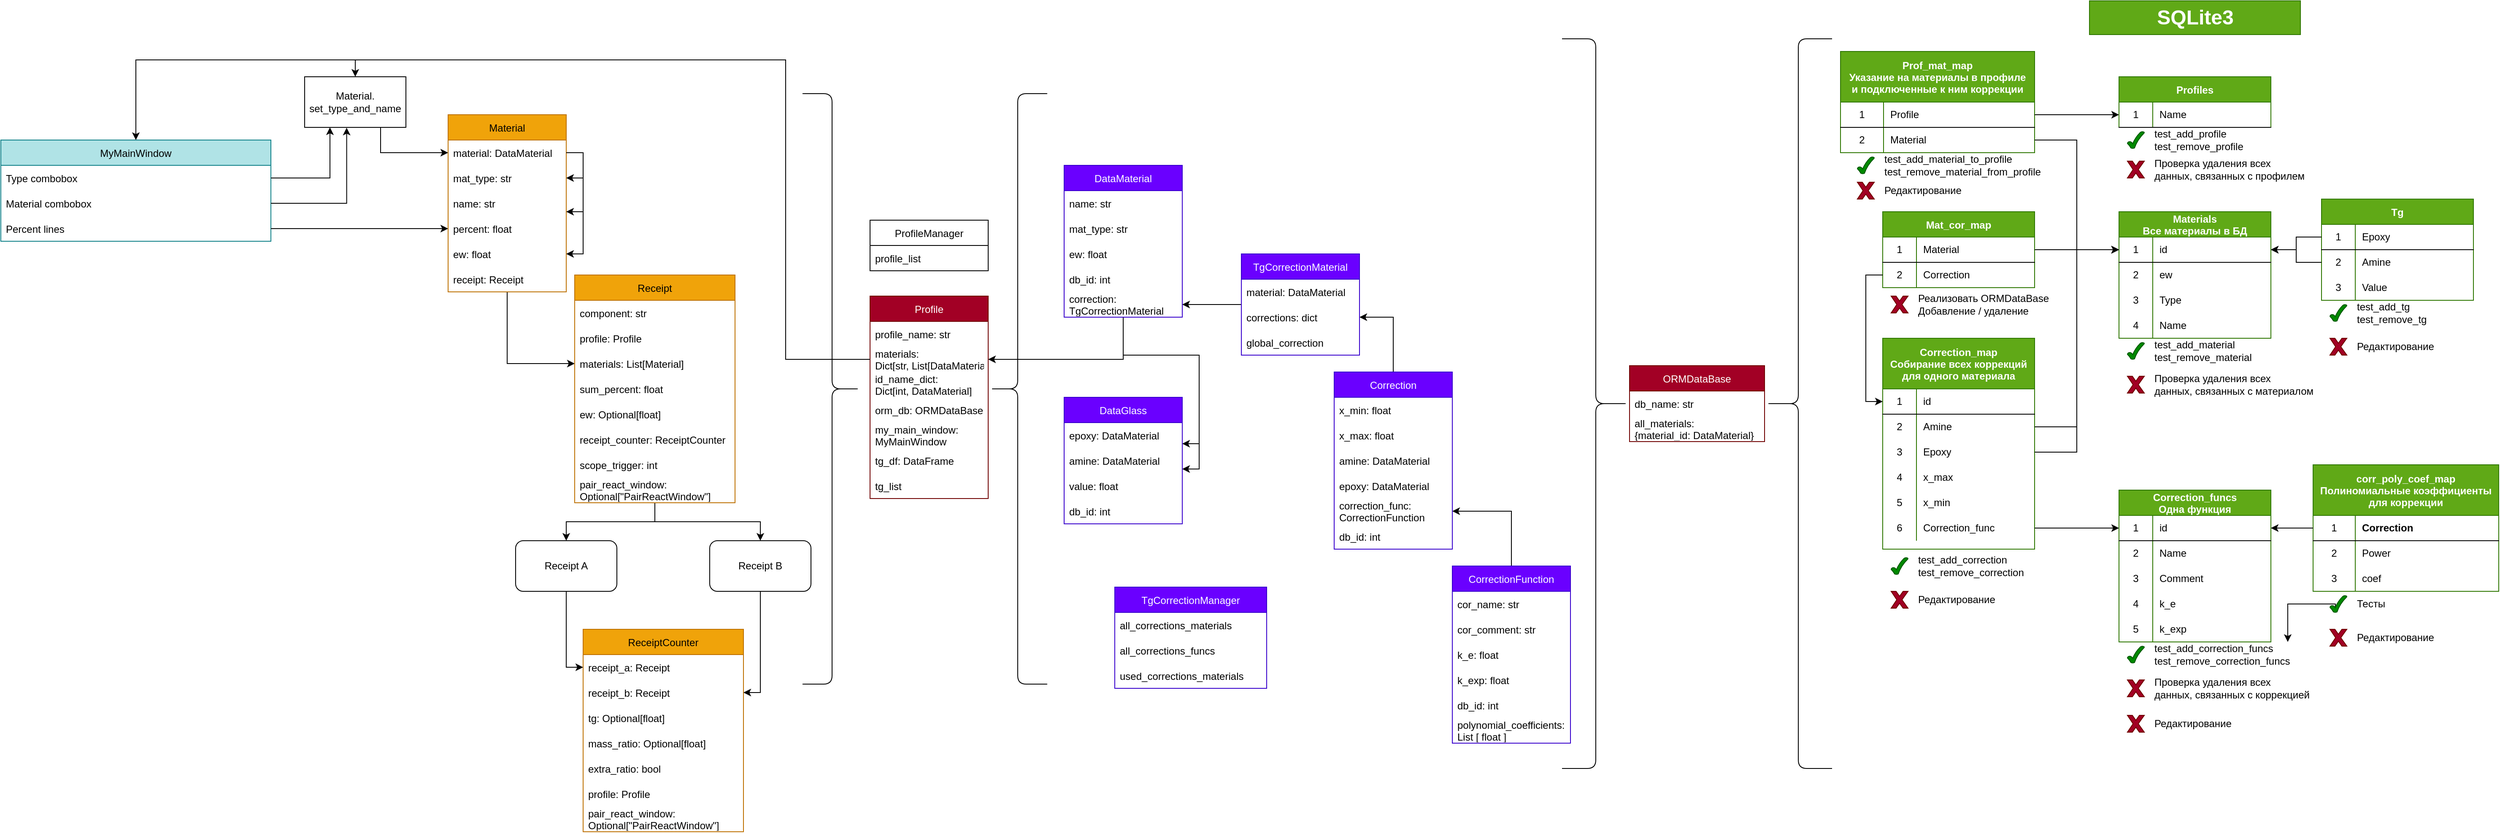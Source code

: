 <mxfile version="15.4.3" type="device" pages="2"><diagram id="C5RBs43oDa-KdzZeNtuy" name="Page-1"><mxGraphModel dx="3383" dy="809" grid="1" gridSize="10" guides="1" tooltips="1" connect="1" arrows="1" fold="1" page="1" pageScale="1" pageWidth="827" pageHeight="1169" math="0" shadow="0"><root><mxCell id="WIyWlLk6GJQsqaUBKTNV-0"/><mxCell id="WIyWlLk6GJQsqaUBKTNV-1" parent="WIyWlLk6GJQsqaUBKTNV-0"/><mxCell id="D6r4INAEZ-xYz5GNRwte-25" value="Profiles" style="shape=table;startSize=30;container=1;collapsible=0;childLayout=tableLayout;fixedRows=1;rowLines=0;fontStyle=1;align=center;pointerEvents=1;fillColor=#60a917;strokeColor=#2D7600;fontColor=#ffffff;" parent="WIyWlLk6GJQsqaUBKTNV-1" vertex="1"><mxGeometry x="360" y="90" width="180" height="60" as="geometry"/></mxCell><mxCell id="D6r4INAEZ-xYz5GNRwte-26" value="" style="shape=partialRectangle;html=1;whiteSpace=wrap;collapsible=0;dropTarget=0;pointerEvents=1;fillColor=none;top=0;left=0;bottom=1;right=0;points=[[0,0.5],[1,0.5]];portConstraint=eastwest;" parent="D6r4INAEZ-xYz5GNRwte-25" vertex="1"><mxGeometry y="30" width="180" height="30" as="geometry"/></mxCell><mxCell id="D6r4INAEZ-xYz5GNRwte-27" value="1" style="shape=partialRectangle;html=1;whiteSpace=wrap;connectable=0;fillColor=none;top=0;left=0;bottom=0;right=0;overflow=hidden;pointerEvents=1;" parent="D6r4INAEZ-xYz5GNRwte-26" vertex="1"><mxGeometry width="40" height="30" as="geometry"><mxRectangle width="40" height="30" as="alternateBounds"/></mxGeometry></mxCell><mxCell id="D6r4INAEZ-xYz5GNRwte-28" value="Name" style="shape=partialRectangle;html=1;whiteSpace=wrap;connectable=0;fillColor=none;top=0;left=0;bottom=0;right=0;align=left;spacingLeft=6;overflow=hidden;pointerEvents=1;" parent="D6r4INAEZ-xYz5GNRwte-26" vertex="1"><mxGeometry x="40" width="140" height="30" as="geometry"><mxRectangle width="140" height="30" as="alternateBounds"/></mxGeometry></mxCell><mxCell id="D6r4INAEZ-xYz5GNRwte-35" value="Materials&#10;Все материалы в БД" style="shape=table;startSize=30;container=1;collapsible=0;childLayout=tableLayout;fixedRows=1;rowLines=0;fontStyle=1;align=center;pointerEvents=1;fillColor=#60a917;strokeColor=#2D7600;fontColor=#ffffff;" parent="WIyWlLk6GJQsqaUBKTNV-1" vertex="1"><mxGeometry x="360" y="250" width="180" height="150" as="geometry"/></mxCell><mxCell id="D6r4INAEZ-xYz5GNRwte-36" value="" style="shape=partialRectangle;html=1;whiteSpace=wrap;collapsible=0;dropTarget=0;pointerEvents=1;fillColor=none;top=0;left=0;bottom=1;right=0;points=[[0,0.5],[1,0.5]];portConstraint=eastwest;" parent="D6r4INAEZ-xYz5GNRwte-35" vertex="1"><mxGeometry y="30" width="180" height="30" as="geometry"/></mxCell><mxCell id="D6r4INAEZ-xYz5GNRwte-37" value="1" style="shape=partialRectangle;html=1;whiteSpace=wrap;connectable=0;fillColor=none;top=0;left=0;bottom=0;right=0;overflow=hidden;pointerEvents=1;" parent="D6r4INAEZ-xYz5GNRwte-36" vertex="1"><mxGeometry width="40" height="30" as="geometry"><mxRectangle width="40" height="30" as="alternateBounds"/></mxGeometry></mxCell><mxCell id="D6r4INAEZ-xYz5GNRwte-38" value="id" style="shape=partialRectangle;html=1;whiteSpace=wrap;connectable=0;fillColor=none;top=0;left=0;bottom=0;right=0;align=left;spacingLeft=6;overflow=hidden;pointerEvents=1;" parent="D6r4INAEZ-xYz5GNRwte-36" vertex="1"><mxGeometry x="40" width="140" height="30" as="geometry"><mxRectangle width="140" height="30" as="alternateBounds"/></mxGeometry></mxCell><mxCell id="D6r4INAEZ-xYz5GNRwte-39" value="" style="shape=partialRectangle;html=1;whiteSpace=wrap;collapsible=0;dropTarget=0;pointerEvents=1;fillColor=none;top=0;left=0;bottom=0;right=0;points=[[0,0.5],[1,0.5]];portConstraint=eastwest;" parent="D6r4INAEZ-xYz5GNRwte-35" vertex="1"><mxGeometry y="60" width="180" height="30" as="geometry"/></mxCell><mxCell id="D6r4INAEZ-xYz5GNRwte-40" value="2" style="shape=partialRectangle;html=1;whiteSpace=wrap;connectable=0;fillColor=none;top=0;left=0;bottom=0;right=0;overflow=hidden;pointerEvents=1;" parent="D6r4INAEZ-xYz5GNRwte-39" vertex="1"><mxGeometry width="40" height="30" as="geometry"><mxRectangle width="40" height="30" as="alternateBounds"/></mxGeometry></mxCell><mxCell id="D6r4INAEZ-xYz5GNRwte-41" value="ew" style="shape=partialRectangle;html=1;whiteSpace=wrap;connectable=0;fillColor=none;top=0;left=0;bottom=0;right=0;align=left;spacingLeft=6;overflow=hidden;pointerEvents=1;" parent="D6r4INAEZ-xYz5GNRwte-39" vertex="1"><mxGeometry x="40" width="140" height="30" as="geometry"><mxRectangle width="140" height="30" as="alternateBounds"/></mxGeometry></mxCell><mxCell id="D6r4INAEZ-xYz5GNRwte-42" value="" style="shape=partialRectangle;html=1;whiteSpace=wrap;collapsible=0;dropTarget=0;pointerEvents=1;fillColor=none;top=0;left=0;bottom=0;right=0;points=[[0,0.5],[1,0.5]];portConstraint=eastwest;" parent="D6r4INAEZ-xYz5GNRwte-35" vertex="1"><mxGeometry y="90" width="180" height="30" as="geometry"/></mxCell><mxCell id="D6r4INAEZ-xYz5GNRwte-43" value="3" style="shape=partialRectangle;html=1;whiteSpace=wrap;connectable=0;fillColor=none;top=0;left=0;bottom=0;right=0;overflow=hidden;pointerEvents=1;" parent="D6r4INAEZ-xYz5GNRwte-42" vertex="1"><mxGeometry width="40" height="30" as="geometry"><mxRectangle width="40" height="30" as="alternateBounds"/></mxGeometry></mxCell><mxCell id="D6r4INAEZ-xYz5GNRwte-44" value="Type" style="shape=partialRectangle;html=1;whiteSpace=wrap;connectable=0;fillColor=none;top=0;left=0;bottom=0;right=0;align=left;spacingLeft=6;overflow=hidden;pointerEvents=1;" parent="D6r4INAEZ-xYz5GNRwte-42" vertex="1"><mxGeometry x="40" width="140" height="30" as="geometry"><mxRectangle width="140" height="30" as="alternateBounds"/></mxGeometry></mxCell><mxCell id="D6r4INAEZ-xYz5GNRwte-128" value="" style="shape=partialRectangle;html=1;whiteSpace=wrap;collapsible=0;dropTarget=0;pointerEvents=1;fillColor=none;top=0;left=0;bottom=0;right=0;points=[[0,0.5],[1,0.5]];portConstraint=eastwest;" parent="D6r4INAEZ-xYz5GNRwte-35" vertex="1"><mxGeometry y="120" width="180" height="30" as="geometry"/></mxCell><mxCell id="D6r4INAEZ-xYz5GNRwte-129" value="4" style="shape=partialRectangle;html=1;whiteSpace=wrap;connectable=0;fillColor=none;top=0;left=0;bottom=0;right=0;overflow=hidden;pointerEvents=1;" parent="D6r4INAEZ-xYz5GNRwte-128" vertex="1"><mxGeometry width="40" height="30" as="geometry"><mxRectangle width="40" height="30" as="alternateBounds"/></mxGeometry></mxCell><mxCell id="D6r4INAEZ-xYz5GNRwte-130" value="Name" style="shape=partialRectangle;html=1;whiteSpace=wrap;connectable=0;fillColor=none;top=0;left=0;bottom=0;right=0;align=left;spacingLeft=6;overflow=hidden;pointerEvents=1;" parent="D6r4INAEZ-xYz5GNRwte-128" vertex="1"><mxGeometry x="40" width="140" height="30" as="geometry"><mxRectangle width="140" height="30" as="alternateBounds"/></mxGeometry></mxCell><mxCell id="D6r4INAEZ-xYz5GNRwte-45" value="Prof_mat_map&#10;Указание на материалы в профиле &#10;и подключенные к ним коррекции" style="shape=table;startSize=60;container=1;collapsible=0;childLayout=tableLayout;fixedRows=1;rowLines=0;fontStyle=1;align=center;pointerEvents=1;fillColor=#60a917;strokeColor=#2D7600;fontColor=#ffffff;" parent="WIyWlLk6GJQsqaUBKTNV-1" vertex="1"><mxGeometry x="30" y="60" width="230" height="120" as="geometry"/></mxCell><mxCell id="D6r4INAEZ-xYz5GNRwte-46" value="" style="shape=partialRectangle;html=1;whiteSpace=wrap;collapsible=0;dropTarget=0;pointerEvents=1;fillColor=none;top=0;left=0;bottom=1;right=0;points=[[0,0.5],[1,0.5]];portConstraint=eastwest;" parent="D6r4INAEZ-xYz5GNRwte-45" vertex="1"><mxGeometry y="60" width="230" height="30" as="geometry"/></mxCell><mxCell id="D6r4INAEZ-xYz5GNRwte-47" value="1" style="shape=partialRectangle;html=1;whiteSpace=wrap;connectable=0;fillColor=none;top=0;left=0;bottom=0;right=0;overflow=hidden;pointerEvents=1;" parent="D6r4INAEZ-xYz5GNRwte-46" vertex="1"><mxGeometry width="51" height="30" as="geometry"><mxRectangle width="51" height="30" as="alternateBounds"/></mxGeometry></mxCell><mxCell id="D6r4INAEZ-xYz5GNRwte-48" value="Profile" style="shape=partialRectangle;html=1;whiteSpace=wrap;connectable=0;fillColor=none;top=0;left=0;bottom=0;right=0;align=left;spacingLeft=6;overflow=hidden;pointerEvents=1;" parent="D6r4INAEZ-xYz5GNRwte-46" vertex="1"><mxGeometry x="51" width="179" height="30" as="geometry"><mxRectangle width="179" height="30" as="alternateBounds"/></mxGeometry></mxCell><mxCell id="D6r4INAEZ-xYz5GNRwte-49" value="" style="shape=partialRectangle;html=1;whiteSpace=wrap;collapsible=0;dropTarget=0;pointerEvents=1;fillColor=none;top=0;left=0;bottom=0;right=0;points=[[0,0.5],[1,0.5]];portConstraint=eastwest;" parent="D6r4INAEZ-xYz5GNRwte-45" vertex="1"><mxGeometry y="90" width="230" height="30" as="geometry"/></mxCell><mxCell id="D6r4INAEZ-xYz5GNRwte-50" value="2" style="shape=partialRectangle;html=1;whiteSpace=wrap;connectable=0;fillColor=none;top=0;left=0;bottom=0;right=0;overflow=hidden;pointerEvents=1;" parent="D6r4INAEZ-xYz5GNRwte-49" vertex="1"><mxGeometry width="51" height="30" as="geometry"><mxRectangle width="51" height="30" as="alternateBounds"/></mxGeometry></mxCell><mxCell id="D6r4INAEZ-xYz5GNRwte-51" value="Material" style="shape=partialRectangle;html=1;whiteSpace=wrap;connectable=0;fillColor=none;top=0;left=0;bottom=0;right=0;align=left;spacingLeft=6;overflow=hidden;pointerEvents=1;" parent="D6r4INAEZ-xYz5GNRwte-49" vertex="1"><mxGeometry x="51" width="179" height="30" as="geometry"><mxRectangle width="179" height="30" as="alternateBounds"/></mxGeometry></mxCell><mxCell id="D6r4INAEZ-xYz5GNRwte-57" value="Tg" style="shape=table;startSize=30;container=1;collapsible=0;childLayout=tableLayout;fixedRows=1;rowLines=0;fontStyle=1;align=center;pointerEvents=1;fillColor=#60a917;strokeColor=#2D7600;fontColor=#ffffff;" parent="WIyWlLk6GJQsqaUBKTNV-1" vertex="1"><mxGeometry x="600" y="235" width="180" height="120" as="geometry"/></mxCell><mxCell id="D6r4INAEZ-xYz5GNRwte-58" value="" style="shape=partialRectangle;html=1;whiteSpace=wrap;collapsible=0;dropTarget=0;pointerEvents=1;fillColor=none;top=0;left=0;bottom=1;right=0;points=[[0,0.5],[1,0.5]];portConstraint=eastwest;" parent="D6r4INAEZ-xYz5GNRwte-57" vertex="1"><mxGeometry y="30" width="180" height="30" as="geometry"/></mxCell><mxCell id="D6r4INAEZ-xYz5GNRwte-59" value="1" style="shape=partialRectangle;html=1;whiteSpace=wrap;connectable=0;fillColor=none;top=0;left=0;bottom=0;right=0;overflow=hidden;pointerEvents=1;" parent="D6r4INAEZ-xYz5GNRwte-58" vertex="1"><mxGeometry width="40" height="30" as="geometry"><mxRectangle width="40" height="30" as="alternateBounds"/></mxGeometry></mxCell><mxCell id="D6r4INAEZ-xYz5GNRwte-60" value="Epoxy" style="shape=partialRectangle;html=1;whiteSpace=wrap;connectable=0;fillColor=none;top=0;left=0;bottom=0;right=0;align=left;spacingLeft=6;overflow=hidden;pointerEvents=1;" parent="D6r4INAEZ-xYz5GNRwte-58" vertex="1"><mxGeometry x="40" width="140" height="30" as="geometry"><mxRectangle width="140" height="30" as="alternateBounds"/></mxGeometry></mxCell><mxCell id="D6r4INAEZ-xYz5GNRwte-61" value="" style="shape=partialRectangle;html=1;whiteSpace=wrap;collapsible=0;dropTarget=0;pointerEvents=1;fillColor=none;top=0;left=0;bottom=0;right=0;points=[[0,0.5],[1,0.5]];portConstraint=eastwest;" parent="D6r4INAEZ-xYz5GNRwte-57" vertex="1"><mxGeometry y="60" width="180" height="30" as="geometry"/></mxCell><mxCell id="D6r4INAEZ-xYz5GNRwte-62" value="2" style="shape=partialRectangle;html=1;whiteSpace=wrap;connectable=0;fillColor=none;top=0;left=0;bottom=0;right=0;overflow=hidden;pointerEvents=1;" parent="D6r4INAEZ-xYz5GNRwte-61" vertex="1"><mxGeometry width="40" height="30" as="geometry"><mxRectangle width="40" height="30" as="alternateBounds"/></mxGeometry></mxCell><mxCell id="D6r4INAEZ-xYz5GNRwte-63" value="Amine" style="shape=partialRectangle;html=1;whiteSpace=wrap;connectable=0;fillColor=none;top=0;left=0;bottom=0;right=0;align=left;spacingLeft=6;overflow=hidden;pointerEvents=1;" parent="D6r4INAEZ-xYz5GNRwte-61" vertex="1"><mxGeometry x="40" width="140" height="30" as="geometry"><mxRectangle width="140" height="30" as="alternateBounds"/></mxGeometry></mxCell><mxCell id="D6r4INAEZ-xYz5GNRwte-64" value="" style="shape=partialRectangle;html=1;whiteSpace=wrap;collapsible=0;dropTarget=0;pointerEvents=1;fillColor=none;top=0;left=0;bottom=0;right=0;points=[[0,0.5],[1,0.5]];portConstraint=eastwest;" parent="D6r4INAEZ-xYz5GNRwte-57" vertex="1"><mxGeometry y="90" width="180" height="30" as="geometry"/></mxCell><mxCell id="D6r4INAEZ-xYz5GNRwte-65" value="3" style="shape=partialRectangle;html=1;whiteSpace=wrap;connectable=0;fillColor=none;top=0;left=0;bottom=0;right=0;overflow=hidden;pointerEvents=1;" parent="D6r4INAEZ-xYz5GNRwte-64" vertex="1"><mxGeometry width="40" height="30" as="geometry"><mxRectangle width="40" height="30" as="alternateBounds"/></mxGeometry></mxCell><mxCell id="D6r4INAEZ-xYz5GNRwte-66" value="Value" style="shape=partialRectangle;html=1;whiteSpace=wrap;connectable=0;fillColor=none;top=0;left=0;bottom=0;right=0;align=left;spacingLeft=6;overflow=hidden;pointerEvents=1;" parent="D6r4INAEZ-xYz5GNRwte-64" vertex="1"><mxGeometry x="40" width="140" height="30" as="geometry"><mxRectangle width="140" height="30" as="alternateBounds"/></mxGeometry></mxCell><mxCell id="D6r4INAEZ-xYz5GNRwte-69" value="Correction_funcs&#10;Одна функция" style="shape=table;startSize=30;container=1;collapsible=0;childLayout=tableLayout;fixedRows=1;rowLines=0;fontStyle=1;align=center;pointerEvents=1;fillColor=#60a917;strokeColor=#2D7600;fontColor=#ffffff;" parent="WIyWlLk6GJQsqaUBKTNV-1" vertex="1"><mxGeometry x="360" y="580" width="180" height="180" as="geometry"/></mxCell><mxCell id="D6r4INAEZ-xYz5GNRwte-70" value="" style="shape=partialRectangle;html=1;whiteSpace=wrap;collapsible=0;dropTarget=0;pointerEvents=1;fillColor=none;top=0;left=0;bottom=1;right=0;points=[[0,0.5],[1,0.5]];portConstraint=eastwest;" parent="D6r4INAEZ-xYz5GNRwte-69" vertex="1"><mxGeometry y="30" width="180" height="30" as="geometry"/></mxCell><mxCell id="D6r4INAEZ-xYz5GNRwte-71" value="1" style="shape=partialRectangle;html=1;whiteSpace=wrap;connectable=0;fillColor=none;top=0;left=0;bottom=0;right=0;overflow=hidden;pointerEvents=1;" parent="D6r4INAEZ-xYz5GNRwte-70" vertex="1"><mxGeometry width="40" height="30" as="geometry"><mxRectangle width="40" height="30" as="alternateBounds"/></mxGeometry></mxCell><mxCell id="D6r4INAEZ-xYz5GNRwte-72" value="id" style="shape=partialRectangle;html=1;whiteSpace=wrap;connectable=0;fillColor=none;top=0;left=0;bottom=0;right=0;align=left;spacingLeft=6;overflow=hidden;pointerEvents=1;" parent="D6r4INAEZ-xYz5GNRwte-70" vertex="1"><mxGeometry x="40" width="140" height="30" as="geometry"><mxRectangle width="140" height="30" as="alternateBounds"/></mxGeometry></mxCell><mxCell id="D6r4INAEZ-xYz5GNRwte-73" value="" style="shape=partialRectangle;html=1;whiteSpace=wrap;collapsible=0;dropTarget=0;pointerEvents=1;fillColor=none;top=0;left=0;bottom=0;right=0;points=[[0,0.5],[1,0.5]];portConstraint=eastwest;" parent="D6r4INAEZ-xYz5GNRwte-69" vertex="1"><mxGeometry y="60" width="180" height="30" as="geometry"/></mxCell><mxCell id="D6r4INAEZ-xYz5GNRwte-74" value="2" style="shape=partialRectangle;html=1;whiteSpace=wrap;connectable=0;fillColor=none;top=0;left=0;bottom=0;right=0;overflow=hidden;pointerEvents=1;" parent="D6r4INAEZ-xYz5GNRwte-73" vertex="1"><mxGeometry width="40" height="30" as="geometry"><mxRectangle width="40" height="30" as="alternateBounds"/></mxGeometry></mxCell><mxCell id="D6r4INAEZ-xYz5GNRwte-75" value="Name" style="shape=partialRectangle;html=1;whiteSpace=wrap;connectable=0;fillColor=none;top=0;left=0;bottom=0;right=0;align=left;spacingLeft=6;overflow=hidden;pointerEvents=1;" parent="D6r4INAEZ-xYz5GNRwte-73" vertex="1"><mxGeometry x="40" width="140" height="30" as="geometry"><mxRectangle width="140" height="30" as="alternateBounds"/></mxGeometry></mxCell><mxCell id="D6r4INAEZ-xYz5GNRwte-76" value="" style="shape=partialRectangle;html=1;whiteSpace=wrap;collapsible=0;dropTarget=0;pointerEvents=1;fillColor=none;top=0;left=0;bottom=0;right=0;points=[[0,0.5],[1,0.5]];portConstraint=eastwest;" parent="D6r4INAEZ-xYz5GNRwte-69" vertex="1"><mxGeometry y="90" width="180" height="30" as="geometry"/></mxCell><mxCell id="D6r4INAEZ-xYz5GNRwte-77" value="3" style="shape=partialRectangle;html=1;whiteSpace=wrap;connectable=0;fillColor=none;top=0;left=0;bottom=0;right=0;overflow=hidden;pointerEvents=1;" parent="D6r4INAEZ-xYz5GNRwte-76" vertex="1"><mxGeometry width="40" height="30" as="geometry"><mxRectangle width="40" height="30" as="alternateBounds"/></mxGeometry></mxCell><mxCell id="D6r4INAEZ-xYz5GNRwte-78" value="Comment" style="shape=partialRectangle;html=1;whiteSpace=wrap;connectable=0;fillColor=none;top=0;left=0;bottom=0;right=0;align=left;spacingLeft=6;overflow=hidden;pointerEvents=1;" parent="D6r4INAEZ-xYz5GNRwte-76" vertex="1"><mxGeometry x="40" width="140" height="30" as="geometry"><mxRectangle width="140" height="30" as="alternateBounds"/></mxGeometry></mxCell><mxCell id="D6r4INAEZ-xYz5GNRwte-79" value="" style="shape=partialRectangle;html=1;whiteSpace=wrap;collapsible=0;dropTarget=0;pointerEvents=1;fillColor=none;top=0;left=0;bottom=0;right=0;points=[[0,0.5],[1,0.5]];portConstraint=eastwest;" parent="D6r4INAEZ-xYz5GNRwte-69" vertex="1"><mxGeometry y="120" width="180" height="30" as="geometry"/></mxCell><mxCell id="D6r4INAEZ-xYz5GNRwte-80" value="4" style="shape=partialRectangle;html=1;whiteSpace=wrap;connectable=0;fillColor=none;top=0;left=0;bottom=0;right=0;overflow=hidden;pointerEvents=1;" parent="D6r4INAEZ-xYz5GNRwte-79" vertex="1"><mxGeometry width="40" height="30" as="geometry"><mxRectangle width="40" height="30" as="alternateBounds"/></mxGeometry></mxCell><mxCell id="D6r4INAEZ-xYz5GNRwte-81" value="k_e" style="shape=partialRectangle;html=1;whiteSpace=wrap;connectable=0;fillColor=none;top=0;left=0;bottom=0;right=0;align=left;spacingLeft=6;overflow=hidden;pointerEvents=1;" parent="D6r4INAEZ-xYz5GNRwte-79" vertex="1"><mxGeometry x="40" width="140" height="30" as="geometry"><mxRectangle width="140" height="30" as="alternateBounds"/></mxGeometry></mxCell><mxCell id="D6r4INAEZ-xYz5GNRwte-82" value="" style="shape=partialRectangle;html=1;whiteSpace=wrap;collapsible=0;dropTarget=0;pointerEvents=1;fillColor=none;top=0;left=0;bottom=0;right=0;points=[[0,0.5],[1,0.5]];portConstraint=eastwest;" parent="D6r4INAEZ-xYz5GNRwte-69" vertex="1"><mxGeometry y="150" width="180" height="30" as="geometry"/></mxCell><mxCell id="D6r4INAEZ-xYz5GNRwte-83" value="5" style="shape=partialRectangle;html=1;whiteSpace=wrap;connectable=0;fillColor=none;top=0;left=0;bottom=0;right=0;overflow=hidden;pointerEvents=1;" parent="D6r4INAEZ-xYz5GNRwte-82" vertex="1"><mxGeometry width="40" height="30" as="geometry"><mxRectangle width="40" height="30" as="alternateBounds"/></mxGeometry></mxCell><mxCell id="D6r4INAEZ-xYz5GNRwte-84" value="k_exp" style="shape=partialRectangle;html=1;whiteSpace=wrap;connectable=0;fillColor=none;top=0;left=0;bottom=0;right=0;align=left;spacingLeft=6;overflow=hidden;pointerEvents=1;" parent="D6r4INAEZ-xYz5GNRwte-82" vertex="1"><mxGeometry x="40" width="140" height="30" as="geometry"><mxRectangle width="140" height="30" as="alternateBounds"/></mxGeometry></mxCell><mxCell id="D6r4INAEZ-xYz5GNRwte-85" value="corr_poly_coef_map&#10;Полиномиальные коэффициенты&#10;для коррекции" style="shape=table;startSize=60;container=1;collapsible=0;childLayout=tableLayout;fixedRows=0;rowLines=0;fontStyle=1;align=center;pointerEvents=1;horizontal=1;columnLines=1;fillColor=#60a917;strokeColor=#2D7600;fontColor=#ffffff;" parent="WIyWlLk6GJQsqaUBKTNV-1" vertex="1"><mxGeometry x="590" y="550" width="220" height="150" as="geometry"/></mxCell><mxCell id="D6r4INAEZ-xYz5GNRwte-86" value="" style="shape=partialRectangle;html=1;whiteSpace=wrap;collapsible=0;dropTarget=0;pointerEvents=1;fillColor=none;top=0;left=0;bottom=1;right=0;points=[[0,0.5],[1,0.5]];portConstraint=eastwest;" parent="D6r4INAEZ-xYz5GNRwte-85" vertex="1"><mxGeometry y="60" width="220" height="30" as="geometry"/></mxCell><mxCell id="D6r4INAEZ-xYz5GNRwte-87" value="1" style="shape=partialRectangle;html=1;whiteSpace=wrap;connectable=0;fillColor=none;top=0;left=0;bottom=0;right=0;overflow=hidden;pointerEvents=1;" parent="D6r4INAEZ-xYz5GNRwte-86" vertex="1"><mxGeometry width="50" height="30" as="geometry"><mxRectangle width="50" height="30" as="alternateBounds"/></mxGeometry></mxCell><mxCell id="D6r4INAEZ-xYz5GNRwte-88" value="&lt;span style=&quot;font-weight: 700 ; text-align: center&quot;&gt;Correction&lt;br&gt;&lt;/span&gt;" style="shape=partialRectangle;html=1;whiteSpace=wrap;connectable=0;fillColor=none;top=0;left=0;bottom=0;right=0;align=left;spacingLeft=6;overflow=hidden;pointerEvents=1;" parent="D6r4INAEZ-xYz5GNRwte-86" vertex="1"><mxGeometry x="50" width="170" height="30" as="geometry"><mxRectangle width="170" height="30" as="alternateBounds"/></mxGeometry></mxCell><mxCell id="D6r4INAEZ-xYz5GNRwte-89" value="" style="shape=partialRectangle;html=1;whiteSpace=wrap;collapsible=0;dropTarget=0;pointerEvents=1;fillColor=none;top=0;left=0;bottom=0;right=0;points=[[0,0.5],[1,0.5]];portConstraint=eastwest;" parent="D6r4INAEZ-xYz5GNRwte-85" vertex="1"><mxGeometry y="90" width="220" height="30" as="geometry"/></mxCell><mxCell id="D6r4INAEZ-xYz5GNRwte-90" value="2" style="shape=partialRectangle;html=1;whiteSpace=wrap;connectable=0;fillColor=none;top=0;left=0;bottom=0;right=0;overflow=hidden;pointerEvents=1;" parent="D6r4INAEZ-xYz5GNRwte-89" vertex="1"><mxGeometry width="50" height="30" as="geometry"><mxRectangle width="50" height="30" as="alternateBounds"/></mxGeometry></mxCell><mxCell id="D6r4INAEZ-xYz5GNRwte-91" value="Power" style="shape=partialRectangle;html=1;whiteSpace=wrap;connectable=0;fillColor=none;top=0;left=0;bottom=0;right=0;align=left;spacingLeft=6;overflow=hidden;pointerEvents=1;" parent="D6r4INAEZ-xYz5GNRwte-89" vertex="1"><mxGeometry x="50" width="170" height="30" as="geometry"><mxRectangle width="170" height="30" as="alternateBounds"/></mxGeometry></mxCell><mxCell id="D6r4INAEZ-xYz5GNRwte-92" value="" style="shape=partialRectangle;html=1;whiteSpace=wrap;collapsible=0;dropTarget=0;pointerEvents=1;fillColor=none;top=0;left=0;bottom=0;right=0;points=[[0,0.5],[1,0.5]];portConstraint=eastwest;" parent="D6r4INAEZ-xYz5GNRwte-85" vertex="1"><mxGeometry y="120" width="220" height="30" as="geometry"/></mxCell><mxCell id="D6r4INAEZ-xYz5GNRwte-93" value="3" style="shape=partialRectangle;html=1;whiteSpace=wrap;connectable=0;fillColor=none;top=0;left=0;bottom=0;right=0;overflow=hidden;pointerEvents=1;" parent="D6r4INAEZ-xYz5GNRwte-92" vertex="1"><mxGeometry width="50" height="30" as="geometry"><mxRectangle width="50" height="30" as="alternateBounds"/></mxGeometry></mxCell><mxCell id="D6r4INAEZ-xYz5GNRwte-94" value="coef" style="shape=partialRectangle;html=1;whiteSpace=wrap;connectable=0;fillColor=none;top=0;left=0;bottom=0;right=0;align=left;spacingLeft=6;overflow=hidden;pointerEvents=1;" parent="D6r4INAEZ-xYz5GNRwte-92" vertex="1"><mxGeometry x="50" width="170" height="30" as="geometry"><mxRectangle width="170" height="30" as="alternateBounds"/></mxGeometry></mxCell><mxCell id="D6r4INAEZ-xYz5GNRwte-96" value="Correction_map&#10;Собирание всех коррекций&#10;для одного материала" style="shape=table;startSize=60;container=1;collapsible=0;childLayout=tableLayout;fixedRows=1;rowLines=0;fontStyle=1;align=center;pointerEvents=1;fillColor=#60a917;strokeColor=#2D7600;fontColor=#ffffff;" parent="WIyWlLk6GJQsqaUBKTNV-1" vertex="1"><mxGeometry x="80" y="400" width="180" height="250" as="geometry"/></mxCell><mxCell id="D6r4INAEZ-xYz5GNRwte-149" value="" style="shape=partialRectangle;html=1;whiteSpace=wrap;collapsible=0;dropTarget=0;pointerEvents=1;fillColor=none;top=0;left=0;bottom=1;right=0;points=[[0,0.5],[1,0.5]];portConstraint=eastwest;" parent="D6r4INAEZ-xYz5GNRwte-96" vertex="1"><mxGeometry y="60" width="180" height="30" as="geometry"/></mxCell><mxCell id="D6r4INAEZ-xYz5GNRwte-150" value="1" style="shape=partialRectangle;html=1;whiteSpace=wrap;connectable=0;fillColor=none;top=0;left=0;bottom=0;right=0;overflow=hidden;pointerEvents=1;" parent="D6r4INAEZ-xYz5GNRwte-149" vertex="1"><mxGeometry width="40" height="30" as="geometry"><mxRectangle width="40" height="30" as="alternateBounds"/></mxGeometry></mxCell><mxCell id="D6r4INAEZ-xYz5GNRwte-151" value="id" style="shape=partialRectangle;html=1;whiteSpace=wrap;connectable=0;fillColor=none;top=0;left=0;bottom=0;right=0;align=left;spacingLeft=6;overflow=hidden;pointerEvents=1;" parent="D6r4INAEZ-xYz5GNRwte-149" vertex="1"><mxGeometry x="40" width="140" height="30" as="geometry"><mxRectangle width="140" height="30" as="alternateBounds"/></mxGeometry></mxCell><mxCell id="D6r4INAEZ-xYz5GNRwte-100" value="" style="shape=partialRectangle;html=1;whiteSpace=wrap;collapsible=0;dropTarget=0;pointerEvents=1;fillColor=none;top=0;left=0;bottom=0;right=0;points=[[0,0.5],[1,0.5]];portConstraint=eastwest;" parent="D6r4INAEZ-xYz5GNRwte-96" vertex="1"><mxGeometry y="90" width="180" height="30" as="geometry"/></mxCell><mxCell id="D6r4INAEZ-xYz5GNRwte-101" value="2" style="shape=partialRectangle;html=1;whiteSpace=wrap;connectable=0;fillColor=none;top=0;left=0;bottom=0;right=0;overflow=hidden;pointerEvents=1;" parent="D6r4INAEZ-xYz5GNRwte-100" vertex="1"><mxGeometry width="40" height="30" as="geometry"><mxRectangle width="40" height="30" as="alternateBounds"/></mxGeometry></mxCell><mxCell id="D6r4INAEZ-xYz5GNRwte-102" value="Amine" style="shape=partialRectangle;html=1;whiteSpace=wrap;connectable=0;fillColor=none;top=0;left=0;bottom=0;right=0;align=left;spacingLeft=6;overflow=hidden;pointerEvents=1;" parent="D6r4INAEZ-xYz5GNRwte-100" vertex="1"><mxGeometry x="40" width="140" height="30" as="geometry"><mxRectangle width="140" height="30" as="alternateBounds"/></mxGeometry></mxCell><mxCell id="D6r4INAEZ-xYz5GNRwte-103" value="" style="shape=partialRectangle;html=1;whiteSpace=wrap;collapsible=0;dropTarget=0;pointerEvents=1;fillColor=none;top=0;left=0;bottom=0;right=0;points=[[0,0.5],[1,0.5]];portConstraint=eastwest;" parent="D6r4INAEZ-xYz5GNRwte-96" vertex="1"><mxGeometry y="120" width="180" height="30" as="geometry"/></mxCell><mxCell id="D6r4INAEZ-xYz5GNRwte-104" value="3" style="shape=partialRectangle;html=1;whiteSpace=wrap;connectable=0;fillColor=none;top=0;left=0;bottom=0;right=0;overflow=hidden;pointerEvents=1;" parent="D6r4INAEZ-xYz5GNRwte-103" vertex="1"><mxGeometry width="40" height="30" as="geometry"><mxRectangle width="40" height="30" as="alternateBounds"/></mxGeometry></mxCell><mxCell id="D6r4INAEZ-xYz5GNRwte-105" value="Epoxy" style="shape=partialRectangle;html=1;whiteSpace=wrap;connectable=0;fillColor=none;top=0;left=0;bottom=0;right=0;align=left;spacingLeft=6;overflow=hidden;pointerEvents=1;" parent="D6r4INAEZ-xYz5GNRwte-103" vertex="1"><mxGeometry x="40" width="140" height="30" as="geometry"><mxRectangle width="140" height="30" as="alternateBounds"/></mxGeometry></mxCell><mxCell id="D6r4INAEZ-xYz5GNRwte-108" value="" style="shape=partialRectangle;html=1;whiteSpace=wrap;collapsible=0;dropTarget=0;pointerEvents=1;fillColor=none;top=0;left=0;bottom=0;right=0;points=[[0,0.5],[1,0.5]];portConstraint=eastwest;" parent="D6r4INAEZ-xYz5GNRwte-96" vertex="1"><mxGeometry y="150" width="180" height="30" as="geometry"/></mxCell><mxCell id="D6r4INAEZ-xYz5GNRwte-109" value="4" style="shape=partialRectangle;html=1;whiteSpace=wrap;connectable=0;fillColor=none;top=0;left=0;bottom=0;right=0;overflow=hidden;pointerEvents=1;" parent="D6r4INAEZ-xYz5GNRwte-108" vertex="1"><mxGeometry width="40" height="30" as="geometry"><mxRectangle width="40" height="30" as="alternateBounds"/></mxGeometry></mxCell><mxCell id="D6r4INAEZ-xYz5GNRwte-110" value="x_max" style="shape=partialRectangle;html=1;whiteSpace=wrap;connectable=0;fillColor=none;top=0;left=0;bottom=0;right=0;align=left;spacingLeft=6;overflow=hidden;pointerEvents=1;" parent="D6r4INAEZ-xYz5GNRwte-108" vertex="1"><mxGeometry x="40" width="140" height="30" as="geometry"><mxRectangle width="140" height="30" as="alternateBounds"/></mxGeometry></mxCell><mxCell id="D6r4INAEZ-xYz5GNRwte-112" value="" style="shape=partialRectangle;html=1;whiteSpace=wrap;collapsible=0;dropTarget=0;pointerEvents=1;fillColor=none;top=0;left=0;bottom=0;right=0;points=[[0,0.5],[1,0.5]];portConstraint=eastwest;" parent="D6r4INAEZ-xYz5GNRwte-96" vertex="1"><mxGeometry y="180" width="180" height="30" as="geometry"/></mxCell><mxCell id="D6r4INAEZ-xYz5GNRwte-113" value="5" style="shape=partialRectangle;html=1;whiteSpace=wrap;connectable=0;fillColor=none;top=0;left=0;bottom=0;right=0;overflow=hidden;pointerEvents=1;" parent="D6r4INAEZ-xYz5GNRwte-112" vertex="1"><mxGeometry width="40" height="30" as="geometry"><mxRectangle width="40" height="30" as="alternateBounds"/></mxGeometry></mxCell><mxCell id="D6r4INAEZ-xYz5GNRwte-114" value="x_min" style="shape=partialRectangle;html=1;whiteSpace=wrap;connectable=0;fillColor=none;top=0;left=0;bottom=0;right=0;align=left;spacingLeft=6;overflow=hidden;pointerEvents=1;" parent="D6r4INAEZ-xYz5GNRwte-112" vertex="1"><mxGeometry x="40" width="140" height="30" as="geometry"><mxRectangle width="140" height="30" as="alternateBounds"/></mxGeometry></mxCell><mxCell id="D6r4INAEZ-xYz5GNRwte-115" value="" style="shape=partialRectangle;html=1;whiteSpace=wrap;collapsible=0;dropTarget=0;pointerEvents=1;fillColor=none;top=0;left=0;bottom=0;right=0;points=[[0,0.5],[1,0.5]];portConstraint=eastwest;" parent="D6r4INAEZ-xYz5GNRwte-96" vertex="1"><mxGeometry y="210" width="180" height="30" as="geometry"/></mxCell><mxCell id="D6r4INAEZ-xYz5GNRwte-116" value="6" style="shape=partialRectangle;html=1;whiteSpace=wrap;connectable=0;fillColor=none;top=0;left=0;bottom=0;right=0;overflow=hidden;pointerEvents=1;" parent="D6r4INAEZ-xYz5GNRwte-115" vertex="1"><mxGeometry width="40" height="30" as="geometry"><mxRectangle width="40" height="30" as="alternateBounds"/></mxGeometry></mxCell><mxCell id="D6r4INAEZ-xYz5GNRwte-117" value="Correction_func" style="shape=partialRectangle;html=1;whiteSpace=wrap;connectable=0;fillColor=none;top=0;left=0;bottom=0;right=0;align=left;spacingLeft=6;overflow=hidden;pointerEvents=1;" parent="D6r4INAEZ-xYz5GNRwte-115" vertex="1"><mxGeometry x="40" width="140" height="30" as="geometry"><mxRectangle width="140" height="30" as="alternateBounds"/></mxGeometry></mxCell><mxCell id="sixpChTMQBd-q2ZNCctw-0" value="Mat_cor_map" style="shape=table;startSize=30;container=1;collapsible=0;childLayout=tableLayout;fixedRows=1;rowLines=0;fontStyle=1;align=center;pointerEvents=1;fillColor=#60a917;strokeColor=#2D7600;fontColor=#ffffff;" parent="WIyWlLk6GJQsqaUBKTNV-1" vertex="1"><mxGeometry x="80" y="250" width="180" height="90" as="geometry"/></mxCell><mxCell id="sixpChTMQBd-q2ZNCctw-1" value="" style="shape=partialRectangle;html=1;whiteSpace=wrap;collapsible=0;dropTarget=0;pointerEvents=1;fillColor=none;top=0;left=0;bottom=1;right=0;points=[[0,0.5],[1,0.5]];portConstraint=eastwest;" parent="sixpChTMQBd-q2ZNCctw-0" vertex="1"><mxGeometry y="30" width="180" height="30" as="geometry"/></mxCell><mxCell id="sixpChTMQBd-q2ZNCctw-2" value="1" style="shape=partialRectangle;html=1;whiteSpace=wrap;connectable=0;fillColor=none;top=0;left=0;bottom=0;right=0;overflow=hidden;pointerEvents=1;" parent="sixpChTMQBd-q2ZNCctw-1" vertex="1"><mxGeometry width="40" height="30" as="geometry"><mxRectangle width="40" height="30" as="alternateBounds"/></mxGeometry></mxCell><mxCell id="sixpChTMQBd-q2ZNCctw-3" value="Material" style="shape=partialRectangle;html=1;whiteSpace=wrap;connectable=0;fillColor=none;top=0;left=0;bottom=0;right=0;align=left;spacingLeft=6;overflow=hidden;pointerEvents=1;" parent="sixpChTMQBd-q2ZNCctw-1" vertex="1"><mxGeometry x="40" width="140" height="30" as="geometry"><mxRectangle width="140" height="30" as="alternateBounds"/></mxGeometry></mxCell><mxCell id="sixpChTMQBd-q2ZNCctw-4" value="" style="shape=partialRectangle;html=1;whiteSpace=wrap;collapsible=0;dropTarget=0;pointerEvents=1;fillColor=none;top=0;left=0;bottom=0;right=0;points=[[0,0.5],[1,0.5]];portConstraint=eastwest;" parent="sixpChTMQBd-q2ZNCctw-0" vertex="1"><mxGeometry y="60" width="180" height="30" as="geometry"/></mxCell><mxCell id="sixpChTMQBd-q2ZNCctw-5" value="2" style="shape=partialRectangle;html=1;whiteSpace=wrap;connectable=0;fillColor=none;top=0;left=0;bottom=0;right=0;overflow=hidden;pointerEvents=1;" parent="sixpChTMQBd-q2ZNCctw-4" vertex="1"><mxGeometry width="40" height="30" as="geometry"><mxRectangle width="40" height="30" as="alternateBounds"/></mxGeometry></mxCell><mxCell id="sixpChTMQBd-q2ZNCctw-6" value="Correction" style="shape=partialRectangle;html=1;whiteSpace=wrap;connectable=0;fillColor=none;top=0;left=0;bottom=0;right=0;align=left;spacingLeft=6;overflow=hidden;pointerEvents=1;" parent="sixpChTMQBd-q2ZNCctw-4" vertex="1"><mxGeometry x="40" width="140" height="30" as="geometry"><mxRectangle width="140" height="30" as="alternateBounds"/></mxGeometry></mxCell><mxCell id="sixpChTMQBd-q2ZNCctw-17" style="edgeStyle=orthogonalEdgeStyle;rounded=0;orthogonalLoop=1;jettySize=auto;html=1;entryX=0;entryY=0.5;entryDx=0;entryDy=0;" parent="WIyWlLk6GJQsqaUBKTNV-1" source="D6r4INAEZ-xYz5GNRwte-115" target="D6r4INAEZ-xYz5GNRwte-70" edge="1"><mxGeometry relative="1" as="geometry"/></mxCell><mxCell id="sixpChTMQBd-q2ZNCctw-18" style="edgeStyle=orthogonalEdgeStyle;rounded=0;orthogonalLoop=1;jettySize=auto;html=1;entryX=0;entryY=0.5;entryDx=0;entryDy=0;" parent="WIyWlLk6GJQsqaUBKTNV-1" source="sixpChTMQBd-q2ZNCctw-4" target="D6r4INAEZ-xYz5GNRwte-149" edge="1"><mxGeometry relative="1" as="geometry"/></mxCell><mxCell id="sixpChTMQBd-q2ZNCctw-19" style="edgeStyle=orthogonalEdgeStyle;rounded=0;orthogonalLoop=1;jettySize=auto;html=1;entryX=0;entryY=0.5;entryDx=0;entryDy=0;" parent="WIyWlLk6GJQsqaUBKTNV-1" source="sixpChTMQBd-q2ZNCctw-1" target="D6r4INAEZ-xYz5GNRwte-36" edge="1"><mxGeometry relative="1" as="geometry"/></mxCell><mxCell id="sixpChTMQBd-q2ZNCctw-20" style="edgeStyle=orthogonalEdgeStyle;rounded=0;orthogonalLoop=1;jettySize=auto;html=1;exitX=1;exitY=0.5;exitDx=0;exitDy=0;entryX=0;entryY=0.5;entryDx=0;entryDy=0;" parent="WIyWlLk6GJQsqaUBKTNV-1" source="D6r4INAEZ-xYz5GNRwte-46" target="D6r4INAEZ-xYz5GNRwte-26" edge="1"><mxGeometry relative="1" as="geometry"/></mxCell><mxCell id="sixpChTMQBd-q2ZNCctw-21" style="edgeStyle=orthogonalEdgeStyle;rounded=0;orthogonalLoop=1;jettySize=auto;html=1;" parent="WIyWlLk6GJQsqaUBKTNV-1" source="D6r4INAEZ-xYz5GNRwte-49" target="D6r4INAEZ-xYz5GNRwte-36" edge="1"><mxGeometry relative="1" as="geometry"/></mxCell><mxCell id="sixpChTMQBd-q2ZNCctw-23" style="edgeStyle=orthogonalEdgeStyle;rounded=0;orthogonalLoop=1;jettySize=auto;html=1;" parent="WIyWlLk6GJQsqaUBKTNV-1" source="D6r4INAEZ-xYz5GNRwte-100" target="D6r4INAEZ-xYz5GNRwte-36" edge="1"><mxGeometry relative="1" as="geometry"/></mxCell><mxCell id="sixpChTMQBd-q2ZNCctw-24" style="edgeStyle=orthogonalEdgeStyle;rounded=0;orthogonalLoop=1;jettySize=auto;html=1;" parent="WIyWlLk6GJQsqaUBKTNV-1" source="D6r4INAEZ-xYz5GNRwte-103" target="D6r4INAEZ-xYz5GNRwte-36" edge="1"><mxGeometry relative="1" as="geometry"/></mxCell><mxCell id="sixpChTMQBd-q2ZNCctw-25" style="edgeStyle=orthogonalEdgeStyle;rounded=0;orthogonalLoop=1;jettySize=auto;html=1;" parent="WIyWlLk6GJQsqaUBKTNV-1" source="D6r4INAEZ-xYz5GNRwte-58" target="D6r4INAEZ-xYz5GNRwte-36" edge="1"><mxGeometry relative="1" as="geometry"/></mxCell><mxCell id="sixpChTMQBd-q2ZNCctw-26" style="edgeStyle=orthogonalEdgeStyle;rounded=0;orthogonalLoop=1;jettySize=auto;html=1;" parent="WIyWlLk6GJQsqaUBKTNV-1" source="D6r4INAEZ-xYz5GNRwte-61" target="D6r4INAEZ-xYz5GNRwte-36" edge="1"><mxGeometry relative="1" as="geometry"/></mxCell><mxCell id="sixpChTMQBd-q2ZNCctw-27" style="edgeStyle=orthogonalEdgeStyle;rounded=0;orthogonalLoop=1;jettySize=auto;html=1;" parent="WIyWlLk6GJQsqaUBKTNV-1" source="D6r4INAEZ-xYz5GNRwte-86" target="D6r4INAEZ-xYz5GNRwte-70" edge="1"><mxGeometry relative="1" as="geometry"/></mxCell><mxCell id="qEjFDWAfDq_gTWfCKQY_-0" value="" style="verticalLabelPosition=bottom;verticalAlign=top;html=1;shape=mxgraph.basic.tick;fillColor=#008a00;strokeColor=#005700;fontColor=#ffffff;" parent="WIyWlLk6GJQsqaUBKTNV-1" vertex="1"><mxGeometry x="370" y="155" width="20" height="20" as="geometry"/></mxCell><mxCell id="qEjFDWAfDq_gTWfCKQY_-2" value="test_add_profile&lt;br&gt;test_remove_profile" style="text;html=1;align=left;verticalAlign=middle;resizable=0;points=[];autosize=1;strokeColor=none;fillColor=none;" parent="WIyWlLk6GJQsqaUBKTNV-1" vertex="1"><mxGeometry x="400" y="150" width="120" height="30" as="geometry"/></mxCell><mxCell id="qEjFDWAfDq_gTWfCKQY_-4" value="" style="verticalLabelPosition=bottom;verticalAlign=top;html=1;shape=mxgraph.basic.tick;fillColor=#008a00;strokeColor=#005700;fontColor=#ffffff;" parent="WIyWlLk6GJQsqaUBKTNV-1" vertex="1"><mxGeometry x="50" y="185" width="20" height="20" as="geometry"/></mxCell><mxCell id="qEjFDWAfDq_gTWfCKQY_-5" value="test_add_material_to_profile&lt;br&gt;test_remove_material_from_profile" style="text;html=1;align=left;verticalAlign=middle;resizable=0;points=[];autosize=1;strokeColor=none;fillColor=none;" parent="WIyWlLk6GJQsqaUBKTNV-1" vertex="1"><mxGeometry x="80" y="180" width="200" height="30" as="geometry"/></mxCell><mxCell id="qEjFDWAfDq_gTWfCKQY_-6" value="" style="verticalLabelPosition=bottom;verticalAlign=top;html=1;shape=mxgraph.basic.tick;fillColor=#008a00;strokeColor=#005700;fontColor=#ffffff;" parent="WIyWlLk6GJQsqaUBKTNV-1" vertex="1"><mxGeometry x="610" y="360" width="20" height="20" as="geometry"/></mxCell><mxCell id="qEjFDWAfDq_gTWfCKQY_-7" value="test_add_tg&lt;br&gt;test_remove_tg" style="text;html=1;align=left;verticalAlign=middle;resizable=0;points=[];autosize=1;strokeColor=none;fillColor=none;" parent="WIyWlLk6GJQsqaUBKTNV-1" vertex="1"><mxGeometry x="640" y="355" width="100" height="30" as="geometry"/></mxCell><mxCell id="qEjFDWAfDq_gTWfCKQY_-8" value="" style="verticalLabelPosition=bottom;verticalAlign=top;html=1;shape=mxgraph.basic.tick;fillColor=#008a00;strokeColor=#005700;fontColor=#ffffff;" parent="WIyWlLk6GJQsqaUBKTNV-1" vertex="1"><mxGeometry x="370" y="405" width="20" height="20" as="geometry"/></mxCell><mxCell id="qEjFDWAfDq_gTWfCKQY_-9" value="test_add_material&lt;br&gt;test_remove_material" style="text;html=1;align=left;verticalAlign=middle;resizable=0;points=[];autosize=1;strokeColor=none;fillColor=none;" parent="WIyWlLk6GJQsqaUBKTNV-1" vertex="1"><mxGeometry x="400" y="400" width="130" height="30" as="geometry"/></mxCell><mxCell id="qEjFDWAfDq_gTWfCKQY_-12" value="" style="verticalLabelPosition=bottom;verticalAlign=top;html=1;shape=mxgraph.basic.tick;fillColor=#008a00;strokeColor=#005700;fontColor=#ffffff;" parent="WIyWlLk6GJQsqaUBKTNV-1" vertex="1"><mxGeometry x="370" y="765" width="20" height="20" as="geometry"/></mxCell><mxCell id="qEjFDWAfDq_gTWfCKQY_-13" value="test_add_correction_funcs&lt;br&gt;test_remove_correction_funcs" style="text;html=1;align=left;verticalAlign=middle;resizable=0;points=[];autosize=1;strokeColor=none;fillColor=none;" parent="WIyWlLk6GJQsqaUBKTNV-1" vertex="1"><mxGeometry x="400" y="760" width="180" height="30" as="geometry"/></mxCell><mxCell id="qEjFDWAfDq_gTWfCKQY_-15" style="edgeStyle=orthogonalEdgeStyle;rounded=0;orthogonalLoop=1;jettySize=auto;html=1;exitX=0.32;exitY=0.992;exitDx=0;exitDy=0;exitPerimeter=0;" parent="WIyWlLk6GJQsqaUBKTNV-1" source="qEjFDWAfDq_gTWfCKQY_-14" target="qEjFDWAfDq_gTWfCKQY_-13" edge="1"><mxGeometry relative="1" as="geometry"><mxPoint x="620" y="810" as="targetPoint"/><Array as="points"><mxPoint x="616" y="715"/><mxPoint x="560" y="715"/></Array></mxGeometry></mxCell><mxCell id="qEjFDWAfDq_gTWfCKQY_-14" value="" style="verticalLabelPosition=bottom;verticalAlign=top;html=1;shape=mxgraph.basic.tick;fillColor=#008a00;strokeColor=#005700;fontColor=#ffffff;" parent="WIyWlLk6GJQsqaUBKTNV-1" vertex="1"><mxGeometry x="610" y="705" width="20" height="20" as="geometry"/></mxCell><mxCell id="qEjFDWAfDq_gTWfCKQY_-17" value="" style="verticalLabelPosition=bottom;verticalAlign=top;html=1;shape=mxgraph.basic.x;strokeColor=#6F0000;fillColor=#a20025;fontColor=#ffffff;" parent="WIyWlLk6GJQsqaUBKTNV-1" vertex="1"><mxGeometry x="90" y="350" width="20" height="20" as="geometry"/></mxCell><mxCell id="qEjFDWAfDq_gTWfCKQY_-19" value="" style="verticalLabelPosition=bottom;verticalAlign=top;html=1;shape=mxgraph.basic.x;strokeColor=#6F0000;fillColor=#a20025;fontColor=#ffffff;" parent="WIyWlLk6GJQsqaUBKTNV-1" vertex="1"><mxGeometry x="370" y="190" width="20" height="20" as="geometry"/></mxCell><mxCell id="qEjFDWAfDq_gTWfCKQY_-21" value="Проверка удаления всех &lt;br&gt;данных, связанных с профилем" style="text;html=1;align=left;verticalAlign=middle;resizable=0;points=[];autosize=1;strokeColor=none;fillColor=none;" parent="WIyWlLk6GJQsqaUBKTNV-1" vertex="1"><mxGeometry x="400" y="185" width="190" height="30" as="geometry"/></mxCell><mxCell id="qEjFDWAfDq_gTWfCKQY_-22" value="" style="verticalLabelPosition=bottom;verticalAlign=top;html=1;shape=mxgraph.basic.x;strokeColor=#6F0000;fillColor=#a20025;fontColor=#ffffff;" parent="WIyWlLk6GJQsqaUBKTNV-1" vertex="1"><mxGeometry x="370" y="445" width="20" height="20" as="geometry"/></mxCell><mxCell id="qEjFDWAfDq_gTWfCKQY_-23" value="Проверка удаления всех &lt;br&gt;данных, связанных с материалом" style="text;html=1;align=left;verticalAlign=middle;resizable=0;points=[];autosize=1;strokeColor=none;fillColor=none;" parent="WIyWlLk6GJQsqaUBKTNV-1" vertex="1"><mxGeometry x="400" y="440" width="200" height="30" as="geometry"/></mxCell><mxCell id="qEjFDWAfDq_gTWfCKQY_-24" value="" style="verticalLabelPosition=bottom;verticalAlign=top;html=1;shape=mxgraph.basic.x;strokeColor=#6F0000;fillColor=#a20025;fontColor=#ffffff;" parent="WIyWlLk6GJQsqaUBKTNV-1" vertex="1"><mxGeometry x="370" y="805" width="20" height="20" as="geometry"/></mxCell><mxCell id="qEjFDWAfDq_gTWfCKQY_-25" value="Проверка удаления всех &lt;br&gt;данных, связанных с коррекцией" style="text;html=1;align=left;verticalAlign=middle;resizable=0;points=[];autosize=1;strokeColor=none;fillColor=none;" parent="WIyWlLk6GJQsqaUBKTNV-1" vertex="1"><mxGeometry x="400" y="800" width="200" height="30" as="geometry"/></mxCell><mxCell id="qEjFDWAfDq_gTWfCKQY_-26" value="&lt;div&gt;&lt;span&gt;Реализовать ORMDataBase&lt;/span&gt;&lt;/div&gt;&lt;div&gt;&lt;span&gt;Добавление / удаление&lt;/span&gt;&lt;/div&gt;" style="text;html=1;align=left;verticalAlign=middle;resizable=0;points=[];autosize=1;strokeColor=none;fillColor=none;" parent="WIyWlLk6GJQsqaUBKTNV-1" vertex="1"><mxGeometry x="120" y="345" width="170" height="30" as="geometry"/></mxCell><mxCell id="qEjFDWAfDq_gTWfCKQY_-27" value="test_add_correction&lt;br&gt;test_remove_correction" style="text;html=1;align=left;verticalAlign=middle;resizable=0;points=[];autosize=1;strokeColor=none;fillColor=none;" parent="WIyWlLk6GJQsqaUBKTNV-1" vertex="1"><mxGeometry x="120" y="655" width="140" height="30" as="geometry"/></mxCell><mxCell id="qEjFDWAfDq_gTWfCKQY_-28" value="" style="verticalLabelPosition=bottom;verticalAlign=top;html=1;shape=mxgraph.basic.x;strokeColor=#6F0000;fillColor=#a20025;fontColor=#ffffff;" parent="WIyWlLk6GJQsqaUBKTNV-1" vertex="1"><mxGeometry x="610" y="745" width="20" height="20" as="geometry"/></mxCell><mxCell id="qEjFDWAfDq_gTWfCKQY_-29" value="Редактирование" style="text;html=1;align=left;verticalAlign=middle;resizable=0;points=[];autosize=1;strokeColor=none;fillColor=none;" parent="WIyWlLk6GJQsqaUBKTNV-1" vertex="1"><mxGeometry x="640" y="745" width="110" height="20" as="geometry"/></mxCell><mxCell id="qEjFDWAfDq_gTWfCKQY_-30" value="" style="verticalLabelPosition=bottom;verticalAlign=top;html=1;shape=mxgraph.basic.x;strokeColor=#6F0000;fillColor=#a20025;fontColor=#ffffff;" parent="WIyWlLk6GJQsqaUBKTNV-1" vertex="1"><mxGeometry x="370" y="847" width="20" height="20" as="geometry"/></mxCell><mxCell id="qEjFDWAfDq_gTWfCKQY_-31" value="Редактирование" style="text;html=1;align=left;verticalAlign=middle;resizable=0;points=[];autosize=1;strokeColor=none;fillColor=none;" parent="WIyWlLk6GJQsqaUBKTNV-1" vertex="1"><mxGeometry x="400" y="847" width="110" height="20" as="geometry"/></mxCell><mxCell id="iLcxT0zXMVafLmUz_5Ed-0" value="" style="verticalLabelPosition=bottom;verticalAlign=top;html=1;shape=mxgraph.basic.tick;fillColor=#008a00;strokeColor=#005700;fontColor=#ffffff;" parent="WIyWlLk6GJQsqaUBKTNV-1" vertex="1"><mxGeometry x="90" y="660" width="20" height="20" as="geometry"/></mxCell><mxCell id="iLcxT0zXMVafLmUz_5Ed-3" value="" style="verticalLabelPosition=bottom;verticalAlign=top;html=1;shape=mxgraph.basic.x;strokeColor=#6F0000;fillColor=#a20025;fontColor=#ffffff;" parent="WIyWlLk6GJQsqaUBKTNV-1" vertex="1"><mxGeometry x="90" y="700" width="20" height="20" as="geometry"/></mxCell><mxCell id="iLcxT0zXMVafLmUz_5Ed-4" value="Редактирование" style="text;html=1;align=left;verticalAlign=middle;resizable=0;points=[];autosize=1;strokeColor=none;fillColor=none;" parent="WIyWlLk6GJQsqaUBKTNV-1" vertex="1"><mxGeometry x="120" y="700" width="110" height="20" as="geometry"/></mxCell><mxCell id="iLcxT0zXMVafLmUz_5Ed-6" value="Тесты" style="text;html=1;align=left;verticalAlign=middle;resizable=0;points=[];autosize=1;strokeColor=none;fillColor=none;" parent="WIyWlLk6GJQsqaUBKTNV-1" vertex="1"><mxGeometry x="640" y="705" width="50" height="20" as="geometry"/></mxCell><mxCell id="iLcxT0zXMVafLmUz_5Ed-7" value="" style="verticalLabelPosition=bottom;verticalAlign=top;html=1;shape=mxgraph.basic.x;strokeColor=#6F0000;fillColor=#a20025;fontColor=#ffffff;" parent="WIyWlLk6GJQsqaUBKTNV-1" vertex="1"><mxGeometry x="610" y="400" width="20" height="20" as="geometry"/></mxCell><mxCell id="iLcxT0zXMVafLmUz_5Ed-8" value="Редактирование" style="text;html=1;align=left;verticalAlign=middle;resizable=0;points=[];autosize=1;strokeColor=none;fillColor=none;" parent="WIyWlLk6GJQsqaUBKTNV-1" vertex="1"><mxGeometry x="640" y="400" width="110" height="20" as="geometry"/></mxCell><mxCell id="iLcxT0zXMVafLmUz_5Ed-9" value="" style="verticalLabelPosition=bottom;verticalAlign=top;html=1;shape=mxgraph.basic.x;strokeColor=#6F0000;fillColor=#a20025;fontColor=#ffffff;" parent="WIyWlLk6GJQsqaUBKTNV-1" vertex="1"><mxGeometry x="50" y="215" width="20" height="20" as="geometry"/></mxCell><mxCell id="iLcxT0zXMVafLmUz_5Ed-10" value="Редактирование" style="text;html=1;align=left;verticalAlign=middle;resizable=0;points=[];autosize=1;strokeColor=none;fillColor=none;" parent="WIyWlLk6GJQsqaUBKTNV-1" vertex="1"><mxGeometry x="80" y="215" width="110" height="20" as="geometry"/></mxCell><mxCell id="5DLzY2EZaiyxhYhStLNK-32" style="edgeStyle=orthogonalEdgeStyle;rounded=0;orthogonalLoop=1;jettySize=auto;html=1;" parent="WIyWlLk6GJQsqaUBKTNV-1" source="7APbXKWvemaeixuujNsy-0" target="5DLzY2EZaiyxhYhStLNK-20" edge="1"><mxGeometry relative="1" as="geometry"/></mxCell><mxCell id="5DLzY2EZaiyxhYhStLNK-36" style="edgeStyle=orthogonalEdgeStyle;rounded=0;orthogonalLoop=1;jettySize=auto;html=1;" parent="WIyWlLk6GJQsqaUBKTNV-1" source="7APbXKWvemaeixuujNsy-0" target="7APbXKWvemaeixuujNsy-13" edge="1"><mxGeometry relative="1" as="geometry"><Array as="points"><mxPoint x="-820" y="420"/><mxPoint x="-730" y="420"/><mxPoint x="-730" y="525"/></Array></mxGeometry></mxCell><mxCell id="5DLzY2EZaiyxhYhStLNK-37" style="edgeStyle=orthogonalEdgeStyle;rounded=0;orthogonalLoop=1;jettySize=auto;html=1;" parent="WIyWlLk6GJQsqaUBKTNV-1" source="7APbXKWvemaeixuujNsy-0" target="7APbXKWvemaeixuujNsy-14" edge="1"><mxGeometry relative="1" as="geometry"><Array as="points"><mxPoint x="-820" y="420"/><mxPoint x="-730" y="420"/><mxPoint x="-730" y="555"/></Array></mxGeometry></mxCell><mxCell id="7APbXKWvemaeixuujNsy-0" value="DataMaterial" style="swimlane;fontStyle=0;childLayout=stackLayout;horizontal=1;startSize=30;horizontalStack=0;resizeParent=1;resizeParentMax=0;resizeLast=0;collapsible=1;marginBottom=0;fillColor=#6a00ff;strokeColor=#3700CC;fontColor=#ffffff;" parent="WIyWlLk6GJQsqaUBKTNV-1" vertex="1"><mxGeometry x="-890" y="195" width="140" height="180" as="geometry"><mxRectangle x="40" y="840" width="100" height="30" as="alternateBounds"/></mxGeometry></mxCell><mxCell id="7APbXKWvemaeixuujNsy-1" value="name: str" style="text;strokeColor=none;fillColor=none;align=left;verticalAlign=middle;spacingLeft=4;spacingRight=4;overflow=hidden;points=[[0,0.5],[1,0.5]];portConstraint=eastwest;rotatable=0;" parent="7APbXKWvemaeixuujNsy-0" vertex="1"><mxGeometry y="30" width="140" height="30" as="geometry"/></mxCell><mxCell id="7APbXKWvemaeixuujNsy-2" value="mat_type: str" style="text;strokeColor=none;fillColor=none;align=left;verticalAlign=middle;spacingLeft=4;spacingRight=4;overflow=hidden;points=[[0,0.5],[1,0.5]];portConstraint=eastwest;rotatable=0;" parent="7APbXKWvemaeixuujNsy-0" vertex="1"><mxGeometry y="60" width="140" height="30" as="geometry"/></mxCell><mxCell id="7APbXKWvemaeixuujNsy-3" value="ew: float" style="text;strokeColor=none;fillColor=none;align=left;verticalAlign=middle;spacingLeft=4;spacingRight=4;overflow=hidden;points=[[0,0.5],[1,0.5]];portConstraint=eastwest;rotatable=0;" parent="7APbXKWvemaeixuujNsy-0" vertex="1"><mxGeometry y="90" width="140" height="30" as="geometry"/></mxCell><mxCell id="7APbXKWvemaeixuujNsy-9" value="db_id: int" style="text;strokeColor=none;fillColor=none;align=left;verticalAlign=middle;spacingLeft=4;spacingRight=4;overflow=hidden;points=[[0,0.5],[1,0.5]];portConstraint=eastwest;rotatable=0;" parent="7APbXKWvemaeixuujNsy-0" vertex="1"><mxGeometry y="120" width="140" height="30" as="geometry"/></mxCell><mxCell id="7APbXKWvemaeixuujNsy-10" value="correction: &#10;TgCorrectionMaterial" style="text;strokeColor=none;fillColor=none;align=left;verticalAlign=middle;spacingLeft=4;spacingRight=4;overflow=hidden;points=[[0,0.5],[1,0.5]];portConstraint=eastwest;rotatable=0;" parent="7APbXKWvemaeixuujNsy-0" vertex="1"><mxGeometry y="150" width="140" height="30" as="geometry"/></mxCell><mxCell id="7APbXKWvemaeixuujNsy-12" value="DataGlass" style="swimlane;fontStyle=0;childLayout=stackLayout;horizontal=1;startSize=30;horizontalStack=0;resizeParent=1;resizeParentMax=0;resizeLast=0;collapsible=1;marginBottom=0;fillColor=#6a00ff;strokeColor=#3700CC;fontColor=#ffffff;" parent="WIyWlLk6GJQsqaUBKTNV-1" vertex="1"><mxGeometry x="-890" y="470" width="140" height="150" as="geometry"/></mxCell><mxCell id="7APbXKWvemaeixuujNsy-13" value="epoxy: DataMaterial" style="text;strokeColor=none;fillColor=none;align=left;verticalAlign=middle;spacingLeft=4;spacingRight=4;overflow=hidden;points=[[0,0.5],[1,0.5]];portConstraint=eastwest;rotatable=0;" parent="7APbXKWvemaeixuujNsy-12" vertex="1"><mxGeometry y="30" width="140" height="30" as="geometry"/></mxCell><mxCell id="7APbXKWvemaeixuujNsy-14" value="amine: DataMaterial" style="text;strokeColor=none;fillColor=none;align=left;verticalAlign=middle;spacingLeft=4;spacingRight=4;overflow=hidden;points=[[0,0.5],[1,0.5]];portConstraint=eastwest;rotatable=0;" parent="7APbXKWvemaeixuujNsy-12" vertex="1"><mxGeometry y="60" width="140" height="30" as="geometry"/></mxCell><mxCell id="7APbXKWvemaeixuujNsy-15" value="value: float" style="text;strokeColor=none;fillColor=none;align=left;verticalAlign=middle;spacingLeft=4;spacingRight=4;overflow=hidden;points=[[0,0.5],[1,0.5]];portConstraint=eastwest;rotatable=0;" parent="7APbXKWvemaeixuujNsy-12" vertex="1"><mxGeometry y="90" width="140" height="30" as="geometry"/></mxCell><mxCell id="7APbXKWvemaeixuujNsy-16" value="db_id: int" style="text;strokeColor=none;fillColor=none;align=left;verticalAlign=middle;spacingLeft=4;spacingRight=4;overflow=hidden;points=[[0,0.5],[1,0.5]];portConstraint=eastwest;rotatable=0;" parent="7APbXKWvemaeixuujNsy-12" vertex="1"><mxGeometry y="120" width="140" height="30" as="geometry"/></mxCell><mxCell id="5DLzY2EZaiyxhYhStLNK-33" style="edgeStyle=orthogonalEdgeStyle;rounded=0;orthogonalLoop=1;jettySize=auto;html=1;" parent="WIyWlLk6GJQsqaUBKTNV-1" source="7APbXKWvemaeixuujNsy-17" target="7APbXKWvemaeixuujNsy-27" edge="1"><mxGeometry relative="1" as="geometry"/></mxCell><mxCell id="7APbXKWvemaeixuujNsy-17" value="CorrectionFunction" style="swimlane;fontStyle=0;childLayout=stackLayout;horizontal=1;startSize=30;horizontalStack=0;resizeParent=1;resizeParentMax=0;resizeLast=0;collapsible=1;marginBottom=0;fillColor=#6a00ff;strokeColor=#3700CC;fontColor=#ffffff;" parent="WIyWlLk6GJQsqaUBKTNV-1" vertex="1"><mxGeometry x="-430" y="670" width="140" height="210" as="geometry"><mxRectangle x="40" y="840" width="100" height="30" as="alternateBounds"/></mxGeometry></mxCell><mxCell id="7APbXKWvemaeixuujNsy-18" value="cor_name: str" style="text;strokeColor=none;fillColor=none;align=left;verticalAlign=middle;spacingLeft=4;spacingRight=4;overflow=hidden;points=[[0,0.5],[1,0.5]];portConstraint=eastwest;rotatable=0;" parent="7APbXKWvemaeixuujNsy-17" vertex="1"><mxGeometry y="30" width="140" height="30" as="geometry"/></mxCell><mxCell id="7APbXKWvemaeixuujNsy-19" value="cor_comment: str" style="text;strokeColor=none;fillColor=none;align=left;verticalAlign=middle;spacingLeft=4;spacingRight=4;overflow=hidden;points=[[0,0.5],[1,0.5]];portConstraint=eastwest;rotatable=0;" parent="7APbXKWvemaeixuujNsy-17" vertex="1"><mxGeometry y="60" width="140" height="30" as="geometry"/></mxCell><mxCell id="7APbXKWvemaeixuujNsy-20" value="k_e: float" style="text;strokeColor=none;fillColor=none;align=left;verticalAlign=middle;spacingLeft=4;spacingRight=4;overflow=hidden;points=[[0,0.5],[1,0.5]];portConstraint=eastwest;rotatable=0;" parent="7APbXKWvemaeixuujNsy-17" vertex="1"><mxGeometry y="90" width="140" height="30" as="geometry"/></mxCell><mxCell id="7APbXKWvemaeixuujNsy-21" value="k_exp: float" style="text;strokeColor=none;fillColor=none;align=left;verticalAlign=middle;spacingLeft=4;spacingRight=4;overflow=hidden;points=[[0,0.5],[1,0.5]];portConstraint=eastwest;rotatable=0;" parent="7APbXKWvemaeixuujNsy-17" vertex="1"><mxGeometry y="120" width="140" height="30" as="geometry"/></mxCell><mxCell id="7APbXKWvemaeixuujNsy-22" value="db_id: int " style="text;strokeColor=none;fillColor=none;align=left;verticalAlign=middle;spacingLeft=4;spacingRight=4;overflow=hidden;points=[[0,0.5],[1,0.5]];portConstraint=eastwest;rotatable=0;" parent="7APbXKWvemaeixuujNsy-17" vertex="1"><mxGeometry y="150" width="140" height="30" as="geometry"/></mxCell><mxCell id="7APbXKWvemaeixuujNsy-23" value="polynomial_coefficients:&#10;List [ float ]" style="text;strokeColor=none;fillColor=none;align=left;verticalAlign=middle;spacingLeft=4;spacingRight=4;overflow=hidden;points=[[0,0.5],[1,0.5]];portConstraint=eastwest;rotatable=0;" parent="7APbXKWvemaeixuujNsy-17" vertex="1"><mxGeometry y="180" width="140" height="30" as="geometry"/></mxCell><mxCell id="5DLzY2EZaiyxhYhStLNK-35" style="edgeStyle=orthogonalEdgeStyle;rounded=0;orthogonalLoop=1;jettySize=auto;html=1;" parent="WIyWlLk6GJQsqaUBKTNV-1" source="7APbXKWvemaeixuujNsy-24" target="7APbXKWvemaeixuujNsy-33" edge="1"><mxGeometry relative="1" as="geometry"/></mxCell><mxCell id="7APbXKWvemaeixuujNsy-24" value="Correction" style="swimlane;fontStyle=0;childLayout=stackLayout;horizontal=1;startSize=30;horizontalStack=0;resizeParent=1;resizeParentMax=0;resizeLast=0;collapsible=1;marginBottom=0;fillColor=#6a00ff;strokeColor=#3700CC;fontColor=#ffffff;" parent="WIyWlLk6GJQsqaUBKTNV-1" vertex="1"><mxGeometry x="-570" y="440" width="140" height="210" as="geometry"><mxRectangle x="40" y="840" width="100" height="30" as="alternateBounds"/></mxGeometry></mxCell><mxCell id="7APbXKWvemaeixuujNsy-25" value="x_min: float" style="text;strokeColor=none;fillColor=none;align=left;verticalAlign=middle;spacingLeft=4;spacingRight=4;overflow=hidden;points=[[0,0.5],[1,0.5]];portConstraint=eastwest;rotatable=0;" parent="7APbXKWvemaeixuujNsy-24" vertex="1"><mxGeometry y="30" width="140" height="30" as="geometry"/></mxCell><mxCell id="7APbXKWvemaeixuujNsy-26" value="x_max: float" style="text;strokeColor=none;fillColor=none;align=left;verticalAlign=middle;spacingLeft=4;spacingRight=4;overflow=hidden;points=[[0,0.5],[1,0.5]];portConstraint=eastwest;rotatable=0;" parent="7APbXKWvemaeixuujNsy-24" vertex="1"><mxGeometry y="60" width="140" height="30" as="geometry"/></mxCell><mxCell id="7APbXKWvemaeixuujNsy-28" value="amine: DataMaterial" style="text;strokeColor=none;fillColor=none;align=left;verticalAlign=middle;spacingLeft=4;spacingRight=4;overflow=hidden;points=[[0,0.5],[1,0.5]];portConstraint=eastwest;rotatable=0;" parent="7APbXKWvemaeixuujNsy-24" vertex="1"><mxGeometry y="90" width="140" height="30" as="geometry"/></mxCell><mxCell id="7APbXKWvemaeixuujNsy-30" value="epoxy: DataMaterial" style="text;strokeColor=none;fillColor=none;align=left;verticalAlign=middle;spacingLeft=4;spacingRight=4;overflow=hidden;points=[[0,0.5],[1,0.5]];portConstraint=eastwest;rotatable=0;" parent="7APbXKWvemaeixuujNsy-24" vertex="1"><mxGeometry y="120" width="140" height="30" as="geometry"/></mxCell><mxCell id="7APbXKWvemaeixuujNsy-27" value="correction_func: &#10;CorrectionFunction" style="text;strokeColor=none;fillColor=none;align=left;verticalAlign=middle;spacingLeft=4;spacingRight=4;overflow=hidden;points=[[0,0.5],[1,0.5]];portConstraint=eastwest;rotatable=0;" parent="7APbXKWvemaeixuujNsy-24" vertex="1"><mxGeometry y="150" width="140" height="30" as="geometry"/></mxCell><mxCell id="7APbXKWvemaeixuujNsy-29" value="db_id: int " style="text;strokeColor=none;fillColor=none;align=left;verticalAlign=middle;spacingLeft=4;spacingRight=4;overflow=hidden;points=[[0,0.5],[1,0.5]];portConstraint=eastwest;rotatable=0;" parent="7APbXKWvemaeixuujNsy-24" vertex="1"><mxGeometry y="180" width="140" height="30" as="geometry"/></mxCell><mxCell id="5DLzY2EZaiyxhYhStLNK-34" style="edgeStyle=orthogonalEdgeStyle;rounded=0;orthogonalLoop=1;jettySize=auto;html=1;entryX=1;entryY=0.5;entryDx=0;entryDy=0;" parent="WIyWlLk6GJQsqaUBKTNV-1" source="7APbXKWvemaeixuujNsy-31" target="7APbXKWvemaeixuujNsy-10" edge="1"><mxGeometry relative="1" as="geometry"/></mxCell><mxCell id="7APbXKWvemaeixuujNsy-31" value="TgCorrectionMaterial" style="swimlane;fontStyle=0;childLayout=stackLayout;horizontal=1;startSize=30;horizontalStack=0;resizeParent=1;resizeParentMax=0;resizeLast=0;collapsible=1;marginBottom=0;fillColor=#6a00ff;strokeColor=#3700CC;fontColor=#ffffff;" parent="WIyWlLk6GJQsqaUBKTNV-1" vertex="1"><mxGeometry x="-680" y="300" width="140" height="120" as="geometry"><mxRectangle x="40" y="840" width="100" height="30" as="alternateBounds"/></mxGeometry></mxCell><mxCell id="7APbXKWvemaeixuujNsy-32" value="material: DataMaterial" style="text;strokeColor=none;fillColor=none;align=left;verticalAlign=middle;spacingLeft=4;spacingRight=4;overflow=hidden;points=[[0,0.5],[1,0.5]];portConstraint=eastwest;rotatable=0;" parent="7APbXKWvemaeixuujNsy-31" vertex="1"><mxGeometry y="30" width="140" height="30" as="geometry"/></mxCell><mxCell id="7APbXKWvemaeixuujNsy-33" value="corrections: dict" style="text;strokeColor=none;fillColor=none;align=left;verticalAlign=middle;spacingLeft=4;spacingRight=4;overflow=hidden;points=[[0,0.5],[1,0.5]];portConstraint=eastwest;rotatable=0;" parent="7APbXKWvemaeixuujNsy-31" vertex="1"><mxGeometry y="60" width="140" height="30" as="geometry"/></mxCell><mxCell id="7APbXKWvemaeixuujNsy-34" value="global_correction" style="text;strokeColor=none;fillColor=none;align=left;verticalAlign=middle;spacingLeft=4;spacingRight=4;overflow=hidden;points=[[0,0.5],[1,0.5]];portConstraint=eastwest;rotatable=0;" parent="7APbXKWvemaeixuujNsy-31" vertex="1"><mxGeometry y="90" width="140" height="30" as="geometry"/></mxCell><mxCell id="7APbXKWvemaeixuujNsy-38" value="TgCorrectionManager" style="swimlane;fontStyle=0;childLayout=stackLayout;horizontal=1;startSize=30;horizontalStack=0;resizeParent=1;resizeParentMax=0;resizeLast=0;collapsible=1;marginBottom=0;fillColor=#6a00ff;strokeColor=#3700CC;fontColor=#ffffff;" parent="WIyWlLk6GJQsqaUBKTNV-1" vertex="1"><mxGeometry x="-830" y="695" width="180" height="120" as="geometry"><mxRectangle x="40" y="840" width="100" height="30" as="alternateBounds"/></mxGeometry></mxCell><mxCell id="7APbXKWvemaeixuujNsy-39" value="all_corrections_materials" style="text;strokeColor=none;fillColor=none;align=left;verticalAlign=middle;spacingLeft=4;spacingRight=4;overflow=hidden;points=[[0,0.5],[1,0.5]];portConstraint=eastwest;rotatable=0;" parent="7APbXKWvemaeixuujNsy-38" vertex="1"><mxGeometry y="30" width="180" height="30" as="geometry"/></mxCell><mxCell id="7APbXKWvemaeixuujNsy-40" value="all_corrections_funcs" style="text;strokeColor=none;fillColor=none;align=left;verticalAlign=middle;spacingLeft=4;spacingRight=4;overflow=hidden;points=[[0,0.5],[1,0.5]];portConstraint=eastwest;rotatable=0;" parent="7APbXKWvemaeixuujNsy-38" vertex="1"><mxGeometry y="60" width="180" height="30" as="geometry"/></mxCell><mxCell id="7APbXKWvemaeixuujNsy-41" value="used_corrections_materials" style="text;strokeColor=none;fillColor=none;align=left;verticalAlign=middle;spacingLeft=4;spacingRight=4;overflow=hidden;points=[[0,0.5],[1,0.5]];portConstraint=eastwest;rotatable=0;" parent="7APbXKWvemaeixuujNsy-38" vertex="1"><mxGeometry y="90" width="180" height="30" as="geometry"/></mxCell><mxCell id="7APbXKWvemaeixuujNsy-42" value="Profile" style="swimlane;fontStyle=0;childLayout=stackLayout;horizontal=1;startSize=30;horizontalStack=0;resizeParent=1;resizeParentMax=0;resizeLast=0;collapsible=1;marginBottom=0;fillColor=#a20025;strokeColor=#6F0000;fontColor=#ffffff;" parent="WIyWlLk6GJQsqaUBKTNV-1" vertex="1"><mxGeometry x="-1120" y="350" width="140" height="240" as="geometry"><mxRectangle x="40" y="840" width="100" height="30" as="alternateBounds"/></mxGeometry></mxCell><mxCell id="7APbXKWvemaeixuujNsy-43" value="profile_name: str" style="text;strokeColor=none;fillColor=none;align=left;verticalAlign=middle;spacingLeft=4;spacingRight=4;overflow=hidden;points=[[0,0.5],[1,0.5]];portConstraint=eastwest;rotatable=0;" parent="7APbXKWvemaeixuujNsy-42" vertex="1"><mxGeometry y="30" width="140" height="30" as="geometry"/></mxCell><mxCell id="5DLzY2EZaiyxhYhStLNK-20" value="materials: &#10;Dict[str, List[DataMaterial]]" style="text;strokeColor=none;fillColor=none;align=left;verticalAlign=middle;spacingLeft=4;spacingRight=4;overflow=hidden;points=[[0,0.5],[1,0.5]];portConstraint=eastwest;rotatable=0;" parent="7APbXKWvemaeixuujNsy-42" vertex="1"><mxGeometry y="60" width="140" height="30" as="geometry"/></mxCell><mxCell id="7APbXKWvemaeixuujNsy-44" value="id_name_dict: &#10;Dict[int, DataMaterial]" style="text;strokeColor=none;fillColor=none;align=left;verticalAlign=middle;spacingLeft=4;spacingRight=4;overflow=hidden;points=[[0,0.5],[1,0.5]];portConstraint=eastwest;rotatable=0;" parent="7APbXKWvemaeixuujNsy-42" vertex="1"><mxGeometry y="90" width="140" height="30" as="geometry"/></mxCell><mxCell id="7APbXKWvemaeixuujNsy-45" value="orm_db: ORMDataBase" style="text;strokeColor=none;fillColor=none;align=left;verticalAlign=middle;spacingLeft=4;spacingRight=4;overflow=hidden;points=[[0,0.5],[1,0.5]];portConstraint=eastwest;rotatable=0;" parent="7APbXKWvemaeixuujNsy-42" vertex="1"><mxGeometry y="120" width="140" height="30" as="geometry"/></mxCell><mxCell id="7APbXKWvemaeixuujNsy-46" value="my_main_window: &#10;MyMainWindow" style="text;strokeColor=none;fillColor=none;align=left;verticalAlign=middle;spacingLeft=4;spacingRight=4;overflow=hidden;points=[[0,0.5],[1,0.5]];portConstraint=eastwest;rotatable=0;" parent="7APbXKWvemaeixuujNsy-42" vertex="1"><mxGeometry y="150" width="140" height="30" as="geometry"/></mxCell><mxCell id="7APbXKWvemaeixuujNsy-47" value="tg_df: DataFrame" style="text;strokeColor=none;fillColor=none;align=left;verticalAlign=middle;spacingLeft=4;spacingRight=4;overflow=hidden;points=[[0,0.5],[1,0.5]];portConstraint=eastwest;rotatable=0;" parent="7APbXKWvemaeixuujNsy-42" vertex="1"><mxGeometry y="180" width="140" height="30" as="geometry"/></mxCell><mxCell id="7APbXKWvemaeixuujNsy-48" value="tg_list" style="text;strokeColor=none;fillColor=none;align=left;verticalAlign=middle;spacingLeft=4;spacingRight=4;overflow=hidden;points=[[0,0.5],[1,0.5]];portConstraint=eastwest;rotatable=0;" parent="7APbXKWvemaeixuujNsy-42" vertex="1"><mxGeometry y="210" width="140" height="30" as="geometry"/></mxCell><mxCell id="7APbXKWvemaeixuujNsy-49" value="ProfileManager" style="swimlane;fontStyle=0;childLayout=stackLayout;horizontal=1;startSize=30;horizontalStack=0;resizeParent=1;resizeParentMax=0;resizeLast=0;collapsible=1;marginBottom=0;" parent="WIyWlLk6GJQsqaUBKTNV-1" vertex="1"><mxGeometry x="-1120" y="260" width="140" height="60" as="geometry"><mxRectangle x="40" y="840" width="100" height="30" as="alternateBounds"/></mxGeometry></mxCell><mxCell id="7APbXKWvemaeixuujNsy-50" value="profile_list" style="text;strokeColor=none;fillColor=none;align=left;verticalAlign=middle;spacingLeft=4;spacingRight=4;overflow=hidden;points=[[0,0.5],[1,0.5]];portConstraint=eastwest;rotatable=0;" parent="7APbXKWvemaeixuujNsy-49" vertex="1"><mxGeometry y="30" width="140" height="30" as="geometry"/></mxCell><mxCell id="7APbXKWvemaeixuujNsy-54" value="ORMDataBase" style="swimlane;fontStyle=0;childLayout=stackLayout;horizontal=1;startSize=30;horizontalStack=0;resizeParent=1;resizeParentMax=0;resizeLast=0;collapsible=1;marginBottom=0;fillColor=#a20025;strokeColor=#6F0000;fontColor=#ffffff;" parent="WIyWlLk6GJQsqaUBKTNV-1" vertex="1"><mxGeometry x="-220" y="432.5" width="160" height="90" as="geometry"><mxRectangle x="40" y="840" width="100" height="30" as="alternateBounds"/></mxGeometry></mxCell><mxCell id="7APbXKWvemaeixuujNsy-55" value="db_name: str" style="text;strokeColor=none;fillColor=none;align=left;verticalAlign=middle;spacingLeft=4;spacingRight=4;overflow=hidden;points=[[0,0.5],[1,0.5]];portConstraint=eastwest;rotatable=0;" parent="7APbXKWvemaeixuujNsy-54" vertex="1"><mxGeometry y="30" width="160" height="30" as="geometry"/></mxCell><mxCell id="7APbXKWvemaeixuujNsy-56" value="all_materials:&#10;{material_id: DataMaterial}" style="text;strokeColor=none;fillColor=none;align=left;verticalAlign=middle;spacingLeft=4;spacingRight=4;overflow=hidden;points=[[0,0.5],[1,0.5]];portConstraint=eastwest;rotatable=0;" parent="7APbXKWvemaeixuujNsy-54" vertex="1"><mxGeometry y="60" width="160" height="30" as="geometry"/></mxCell><mxCell id="7APbXKWvemaeixuujNsy-70" value="" style="shape=curlyBracket;whiteSpace=wrap;html=1;rounded=1;size=0.5;" parent="WIyWlLk6GJQsqaUBKTNV-1" vertex="1"><mxGeometry x="-60" y="45" width="80" height="865" as="geometry"/></mxCell><mxCell id="7APbXKWvemaeixuujNsy-73" value="" style="shape=curlyBracket;whiteSpace=wrap;html=1;rounded=1;flipH=1;" parent="WIyWlLk6GJQsqaUBKTNV-1" vertex="1"><mxGeometry x="-300" y="45" width="80" height="865" as="geometry"/></mxCell><mxCell id="7APbXKWvemaeixuujNsy-76" value="SQLite3" style="text;strokeColor=#2D7600;fillColor=#60a917;html=1;fontSize=24;fontStyle=1;verticalAlign=middle;align=center;fontColor=#ffffff;" parent="WIyWlLk6GJQsqaUBKTNV-1" vertex="1"><mxGeometry x="325" width="250" height="40" as="geometry"/></mxCell><mxCell id="5DLzY2EZaiyxhYhStLNK-16" style="edgeStyle=orthogonalEdgeStyle;rounded=0;orthogonalLoop=1;jettySize=auto;html=1;" parent="WIyWlLk6GJQsqaUBKTNV-1" source="7APbXKWvemaeixuujNsy-77" target="7APbXKWvemaeixuujNsy-84" edge="1"><mxGeometry relative="1" as="geometry"/></mxCell><mxCell id="7APbXKWvemaeixuujNsy-77" value="Material" style="swimlane;fontStyle=0;childLayout=stackLayout;horizontal=1;startSize=30;horizontalStack=0;resizeParent=1;resizeParentMax=0;resizeLast=0;collapsible=1;marginBottom=0;fillColor=#f0a30a;strokeColor=#BD7000;fontColor=#000000;" parent="WIyWlLk6GJQsqaUBKTNV-1" vertex="1"><mxGeometry x="-1620" y="135" width="140" height="210" as="geometry"><mxRectangle x="40" y="840" width="100" height="30" as="alternateBounds"/></mxGeometry></mxCell><mxCell id="7APbXKWvemaeixuujNsy-78" value="material: DataMaterial" style="text;strokeColor=none;fillColor=none;align=left;verticalAlign=middle;spacingLeft=4;spacingRight=4;overflow=hidden;points=[[0,0.5],[1,0.5]];portConstraint=eastwest;rotatable=0;" parent="7APbXKWvemaeixuujNsy-77" vertex="1"><mxGeometry y="30" width="140" height="30" as="geometry"/></mxCell><mxCell id="7APbXKWvemaeixuujNsy-79" value="mat_type: str" style="text;strokeColor=none;fillColor=none;align=left;verticalAlign=middle;spacingLeft=4;spacingRight=4;overflow=hidden;points=[[0,0.5],[1,0.5]];portConstraint=eastwest;rotatable=0;" parent="7APbXKWvemaeixuujNsy-77" vertex="1"><mxGeometry y="60" width="140" height="30" as="geometry"/></mxCell><mxCell id="7APbXKWvemaeixuujNsy-80" value="name: str" style="text;strokeColor=none;fillColor=none;align=left;verticalAlign=middle;spacingLeft=4;spacingRight=4;overflow=hidden;points=[[0,0.5],[1,0.5]];portConstraint=eastwest;rotatable=0;" parent="7APbXKWvemaeixuujNsy-77" vertex="1"><mxGeometry y="90" width="140" height="30" as="geometry"/></mxCell><mxCell id="5DLzY2EZaiyxhYhStLNK-8" value="percent: float" style="text;strokeColor=none;fillColor=none;align=left;verticalAlign=middle;spacingLeft=4;spacingRight=4;overflow=hidden;points=[[0,0.5],[1,0.5]];portConstraint=eastwest;rotatable=0;" parent="7APbXKWvemaeixuujNsy-77" vertex="1"><mxGeometry y="120" width="140" height="30" as="geometry"/></mxCell><mxCell id="7APbXKWvemaeixuujNsy-100" value="ew: float" style="text;strokeColor=none;fillColor=none;align=left;verticalAlign=middle;spacingLeft=4;spacingRight=4;overflow=hidden;points=[[0,0.5],[1,0.5]];portConstraint=eastwest;rotatable=0;" parent="7APbXKWvemaeixuujNsy-77" vertex="1"><mxGeometry y="150" width="140" height="30" as="geometry"/></mxCell><mxCell id="7APbXKWvemaeixuujNsy-101" value="receipt: Receipt" style="text;strokeColor=none;fillColor=none;align=left;verticalAlign=middle;spacingLeft=4;spacingRight=4;overflow=hidden;points=[[0,0.5],[1,0.5]];portConstraint=eastwest;rotatable=0;" parent="7APbXKWvemaeixuujNsy-77" vertex="1"><mxGeometry y="180" width="140" height="30" as="geometry"/></mxCell><mxCell id="5DLzY2EZaiyxhYhStLNK-28" style="edgeStyle=orthogonalEdgeStyle;rounded=0;orthogonalLoop=1;jettySize=auto;html=1;exitX=1;exitY=0.5;exitDx=0;exitDy=0;" parent="7APbXKWvemaeixuujNsy-77" source="7APbXKWvemaeixuujNsy-78" target="7APbXKWvemaeixuujNsy-79" edge="1"><mxGeometry relative="1" as="geometry"><mxPoint x="260" y="44.824" as="targetPoint"/></mxGeometry></mxCell><mxCell id="5DLzY2EZaiyxhYhStLNK-30" style="edgeStyle=orthogonalEdgeStyle;rounded=0;orthogonalLoop=1;jettySize=auto;html=1;" parent="7APbXKWvemaeixuujNsy-77" source="7APbXKWvemaeixuujNsy-78" target="7APbXKWvemaeixuujNsy-80" edge="1"><mxGeometry relative="1" as="geometry"><mxPoint x="210" y="115" as="targetPoint"/><Array as="points"><mxPoint x="160" y="45"/><mxPoint x="160" y="115"/></Array></mxGeometry></mxCell><mxCell id="5DLzY2EZaiyxhYhStLNK-31" style="edgeStyle=orthogonalEdgeStyle;rounded=0;orthogonalLoop=1;jettySize=auto;html=1;entryX=1;entryY=0.5;entryDx=0;entryDy=0;" parent="7APbXKWvemaeixuujNsy-77" source="7APbXKWvemaeixuujNsy-78" target="7APbXKWvemaeixuujNsy-100" edge="1"><mxGeometry relative="1" as="geometry"><mxPoint x="250" y="175" as="targetPoint"/><Array as="points"><mxPoint x="160" y="45"/><mxPoint x="160" y="165"/></Array></mxGeometry></mxCell><mxCell id="5DLzY2EZaiyxhYhStLNK-4" style="edgeStyle=orthogonalEdgeStyle;rounded=0;orthogonalLoop=1;jettySize=auto;html=1;entryX=0.5;entryY=0;entryDx=0;entryDy=0;" parent="WIyWlLk6GJQsqaUBKTNV-1" source="7APbXKWvemaeixuujNsy-81" target="5DLzY2EZaiyxhYhStLNK-2" edge="1"><mxGeometry relative="1" as="geometry"/></mxCell><mxCell id="5DLzY2EZaiyxhYhStLNK-5" style="edgeStyle=orthogonalEdgeStyle;rounded=0;orthogonalLoop=1;jettySize=auto;html=1;" parent="WIyWlLk6GJQsqaUBKTNV-1" source="7APbXKWvemaeixuujNsy-81" target="5DLzY2EZaiyxhYhStLNK-3" edge="1"><mxGeometry relative="1" as="geometry"/></mxCell><mxCell id="7APbXKWvemaeixuujNsy-81" value="Receipt" style="swimlane;fontStyle=0;childLayout=stackLayout;horizontal=1;startSize=30;horizontalStack=0;resizeParent=1;resizeParentMax=0;resizeLast=0;collapsible=1;marginBottom=0;fillColor=#f0a30a;strokeColor=#BD7000;fontColor=#000000;" parent="WIyWlLk6GJQsqaUBKTNV-1" vertex="1"><mxGeometry x="-1470" y="325" width="190" height="270" as="geometry"><mxRectangle x="40" y="840" width="100" height="30" as="alternateBounds"/></mxGeometry></mxCell><mxCell id="7APbXKWvemaeixuujNsy-82" value="component: str" style="text;strokeColor=none;fillColor=none;align=left;verticalAlign=middle;spacingLeft=4;spacingRight=4;overflow=hidden;points=[[0,0.5],[1,0.5]];portConstraint=eastwest;rotatable=0;" parent="7APbXKWvemaeixuujNsy-81" vertex="1"><mxGeometry y="30" width="190" height="30" as="geometry"/></mxCell><mxCell id="7APbXKWvemaeixuujNsy-83" value="profile: Profile" style="text;strokeColor=none;fillColor=none;align=left;verticalAlign=middle;spacingLeft=4;spacingRight=4;overflow=hidden;points=[[0,0.5],[1,0.5]];portConstraint=eastwest;rotatable=0;" parent="7APbXKWvemaeixuujNsy-81" vertex="1"><mxGeometry y="60" width="190" height="30" as="geometry"/></mxCell><mxCell id="7APbXKWvemaeixuujNsy-84" value="materials: List[Material]" style="text;strokeColor=none;fillColor=none;align=left;verticalAlign=middle;spacingLeft=4;spacingRight=4;overflow=hidden;points=[[0,0.5],[1,0.5]];portConstraint=eastwest;rotatable=0;" parent="7APbXKWvemaeixuujNsy-81" vertex="1"><mxGeometry y="90" width="190" height="30" as="geometry"/></mxCell><mxCell id="7APbXKWvemaeixuujNsy-85" value="sum_percent: float" style="text;strokeColor=none;fillColor=none;align=left;verticalAlign=middle;spacingLeft=4;spacingRight=4;overflow=hidden;points=[[0,0.5],[1,0.5]];portConstraint=eastwest;rotatable=0;" parent="7APbXKWvemaeixuujNsy-81" vertex="1"><mxGeometry y="120" width="190" height="30" as="geometry"/></mxCell><mxCell id="7APbXKWvemaeixuujNsy-86" value="ew: Optional[float] " style="text;strokeColor=none;fillColor=none;align=left;verticalAlign=middle;spacingLeft=4;spacingRight=4;overflow=hidden;points=[[0,0.5],[1,0.5]];portConstraint=eastwest;rotatable=0;" parent="7APbXKWvemaeixuujNsy-81" vertex="1"><mxGeometry y="150" width="190" height="30" as="geometry"/></mxCell><mxCell id="7APbXKWvemaeixuujNsy-87" value="receipt_counter: ReceiptCounter" style="text;strokeColor=none;fillColor=none;align=left;verticalAlign=middle;spacingLeft=4;spacingRight=4;overflow=hidden;points=[[0,0.5],[1,0.5]];portConstraint=eastwest;rotatable=0;" parent="7APbXKWvemaeixuujNsy-81" vertex="1"><mxGeometry y="180" width="190" height="30" as="geometry"/></mxCell><mxCell id="7APbXKWvemaeixuujNsy-88" value="scope_trigger: int" style="text;strokeColor=none;fillColor=none;align=left;verticalAlign=middle;spacingLeft=4;spacingRight=4;overflow=hidden;points=[[0,0.5],[1,0.5]];portConstraint=eastwest;rotatable=0;" parent="7APbXKWvemaeixuujNsy-81" vertex="1"><mxGeometry y="210" width="190" height="30" as="geometry"/></mxCell><mxCell id="7APbXKWvemaeixuujNsy-89" value="pair_react_window: &#10;Optional[&quot;PairReactWindow&quot;]" style="text;strokeColor=none;fillColor=none;align=left;verticalAlign=middle;spacingLeft=4;spacingRight=4;overflow=hidden;points=[[0,0.5],[1,0.5]];portConstraint=eastwest;rotatable=0;" parent="7APbXKWvemaeixuujNsy-81" vertex="1"><mxGeometry y="240" width="190" height="30" as="geometry"/></mxCell><mxCell id="7APbXKWvemaeixuujNsy-90" value="ReceiptCounter" style="swimlane;fontStyle=0;childLayout=stackLayout;horizontal=1;startSize=30;horizontalStack=0;resizeParent=1;resizeParentMax=0;resizeLast=0;collapsible=1;marginBottom=0;fillColor=#f0a30a;strokeColor=#BD7000;fontColor=#000000;" parent="WIyWlLk6GJQsqaUBKTNV-1" vertex="1"><mxGeometry x="-1460" y="745" width="190" height="240" as="geometry"><mxRectangle x="40" y="840" width="100" height="30" as="alternateBounds"/></mxGeometry></mxCell><mxCell id="7APbXKWvemaeixuujNsy-91" value="receipt_a: Receipt" style="text;strokeColor=none;fillColor=none;align=left;verticalAlign=middle;spacingLeft=4;spacingRight=4;overflow=hidden;points=[[0,0.5],[1,0.5]];portConstraint=eastwest;rotatable=0;" parent="7APbXKWvemaeixuujNsy-90" vertex="1"><mxGeometry y="30" width="190" height="30" as="geometry"/></mxCell><mxCell id="7APbXKWvemaeixuujNsy-92" value="receipt_b: Receipt" style="text;strokeColor=none;fillColor=none;align=left;verticalAlign=middle;spacingLeft=4;spacingRight=4;overflow=hidden;points=[[0,0.5],[1,0.5]];portConstraint=eastwest;rotatable=0;" parent="7APbXKWvemaeixuujNsy-90" vertex="1"><mxGeometry y="60" width="190" height="30" as="geometry"/></mxCell><mxCell id="7APbXKWvemaeixuujNsy-93" value="tg: Optional[float]" style="text;strokeColor=none;fillColor=none;align=left;verticalAlign=middle;spacingLeft=4;spacingRight=4;overflow=hidden;points=[[0,0.5],[1,0.5]];portConstraint=eastwest;rotatable=0;" parent="7APbXKWvemaeixuujNsy-90" vertex="1"><mxGeometry y="90" width="190" height="30" as="geometry"/></mxCell><mxCell id="7APbXKWvemaeixuujNsy-94" value="mass_ratio: Optional[float]" style="text;strokeColor=none;fillColor=none;align=left;verticalAlign=middle;spacingLeft=4;spacingRight=4;overflow=hidden;points=[[0,0.5],[1,0.5]];portConstraint=eastwest;rotatable=0;" parent="7APbXKWvemaeixuujNsy-90" vertex="1"><mxGeometry y="120" width="190" height="30" as="geometry"/></mxCell><mxCell id="7APbXKWvemaeixuujNsy-95" value="extra_ratio: bool" style="text;strokeColor=none;fillColor=none;align=left;verticalAlign=middle;spacingLeft=4;spacingRight=4;overflow=hidden;points=[[0,0.5],[1,0.5]];portConstraint=eastwest;rotatable=0;" parent="7APbXKWvemaeixuujNsy-90" vertex="1"><mxGeometry y="150" width="190" height="30" as="geometry"/></mxCell><mxCell id="7APbXKWvemaeixuujNsy-96" value="profile: Profile" style="text;strokeColor=none;fillColor=none;align=left;verticalAlign=middle;spacingLeft=4;spacingRight=4;overflow=hidden;points=[[0,0.5],[1,0.5]];portConstraint=eastwest;rotatable=0;" parent="7APbXKWvemaeixuujNsy-90" vertex="1"><mxGeometry y="180" width="190" height="30" as="geometry"/></mxCell><mxCell id="7APbXKWvemaeixuujNsy-98" value="pair_react_window: &#10;Optional[&quot;PairReactWindow&quot;]" style="text;strokeColor=none;fillColor=none;align=left;verticalAlign=middle;spacingLeft=4;spacingRight=4;overflow=hidden;points=[[0,0.5],[1,0.5]];portConstraint=eastwest;rotatable=0;" parent="7APbXKWvemaeixuujNsy-90" vertex="1"><mxGeometry y="210" width="190" height="30" as="geometry"/></mxCell><mxCell id="7APbXKWvemaeixuujNsy-102" value="" style="shape=curlyBracket;whiteSpace=wrap;html=1;rounded=1;flipH=1;" parent="WIyWlLk6GJQsqaUBKTNV-1" vertex="1"><mxGeometry x="-1200" y="110" width="70" height="700" as="geometry"/></mxCell><mxCell id="7APbXKWvemaeixuujNsy-103" value="" style="shape=curlyBracket;whiteSpace=wrap;html=1;rounded=1;" parent="WIyWlLk6GJQsqaUBKTNV-1" vertex="1"><mxGeometry x="-980" y="110" width="70" height="700" as="geometry"/></mxCell><mxCell id="5DLzY2EZaiyxhYhStLNK-6" style="edgeStyle=orthogonalEdgeStyle;rounded=0;orthogonalLoop=1;jettySize=auto;html=1;" parent="WIyWlLk6GJQsqaUBKTNV-1" source="5DLzY2EZaiyxhYhStLNK-2" target="7APbXKWvemaeixuujNsy-91" edge="1"><mxGeometry relative="1" as="geometry"/></mxCell><mxCell id="5DLzY2EZaiyxhYhStLNK-2" value="Receipt A" style="rounded=1;whiteSpace=wrap;html=1;" parent="WIyWlLk6GJQsqaUBKTNV-1" vertex="1"><mxGeometry x="-1540" y="640" width="120" height="60" as="geometry"/></mxCell><mxCell id="5DLzY2EZaiyxhYhStLNK-7" style="edgeStyle=orthogonalEdgeStyle;rounded=0;orthogonalLoop=1;jettySize=auto;html=1;" parent="WIyWlLk6GJQsqaUBKTNV-1" source="5DLzY2EZaiyxhYhStLNK-3" target="7APbXKWvemaeixuujNsy-92" edge="1"><mxGeometry relative="1" as="geometry"/></mxCell><mxCell id="5DLzY2EZaiyxhYhStLNK-3" value="Receipt B" style="rounded=1;whiteSpace=wrap;html=1;" parent="WIyWlLk6GJQsqaUBKTNV-1" vertex="1"><mxGeometry x="-1310" y="640" width="120" height="60" as="geometry"/></mxCell><mxCell id="5DLzY2EZaiyxhYhStLNK-9" value="MyMainWindow" style="swimlane;fontStyle=0;childLayout=stackLayout;horizontal=1;startSize=30;horizontalStack=0;resizeParent=1;resizeParentMax=0;resizeLast=0;collapsible=1;marginBottom=0;fillColor=#b0e3e6;strokeColor=#0e8088;" parent="WIyWlLk6GJQsqaUBKTNV-1" vertex="1"><mxGeometry x="-2150" y="165" width="320" height="120" as="geometry"/></mxCell><mxCell id="5DLzY2EZaiyxhYhStLNK-11" value="Type combobox" style="text;strokeColor=none;fillColor=none;align=left;verticalAlign=middle;spacingLeft=4;spacingRight=4;overflow=hidden;points=[[0,0.5],[1,0.5]];portConstraint=eastwest;rotatable=0;" parent="5DLzY2EZaiyxhYhStLNK-9" vertex="1"><mxGeometry y="30" width="320" height="30" as="geometry"/></mxCell><mxCell id="5DLzY2EZaiyxhYhStLNK-12" value="Material combobox" style="text;strokeColor=none;fillColor=none;align=left;verticalAlign=middle;spacingLeft=4;spacingRight=4;overflow=hidden;points=[[0,0.5],[1,0.5]];portConstraint=eastwest;rotatable=0;" parent="5DLzY2EZaiyxhYhStLNK-9" vertex="1"><mxGeometry y="60" width="320" height="30" as="geometry"/></mxCell><mxCell id="5DLzY2EZaiyxhYhStLNK-10" value="Percent lines" style="text;strokeColor=none;fillColor=none;align=left;verticalAlign=middle;spacingLeft=4;spacingRight=4;overflow=hidden;points=[[0,0.5],[1,0.5]];portConstraint=eastwest;rotatable=0;" parent="5DLzY2EZaiyxhYhStLNK-9" vertex="1"><mxGeometry y="90" width="320" height="30" as="geometry"/></mxCell><mxCell id="5DLzY2EZaiyxhYhStLNK-13" style="edgeStyle=orthogonalEdgeStyle;rounded=0;orthogonalLoop=1;jettySize=auto;html=1;exitX=1;exitY=0.5;exitDx=0;exitDy=0;" parent="WIyWlLk6GJQsqaUBKTNV-1" source="5DLzY2EZaiyxhYhStLNK-10" target="5DLzY2EZaiyxhYhStLNK-8" edge="1"><mxGeometry relative="1" as="geometry"/></mxCell><mxCell id="5DLzY2EZaiyxhYhStLNK-17" style="edgeStyle=orthogonalEdgeStyle;rounded=0;orthogonalLoop=1;jettySize=auto;html=1;entryX=0.415;entryY=1.007;entryDx=0;entryDy=0;entryPerimeter=0;" parent="WIyWlLk6GJQsqaUBKTNV-1" source="5DLzY2EZaiyxhYhStLNK-12" target="5DLzY2EZaiyxhYhStLNK-19" edge="1"><mxGeometry relative="1" as="geometry"/></mxCell><mxCell id="5DLzY2EZaiyxhYhStLNK-25" style="edgeStyle=orthogonalEdgeStyle;rounded=0;orthogonalLoop=1;jettySize=auto;html=1;exitX=0.75;exitY=1;exitDx=0;exitDy=0;" parent="WIyWlLk6GJQsqaUBKTNV-1" source="5DLzY2EZaiyxhYhStLNK-19" target="7APbXKWvemaeixuujNsy-78" edge="1"><mxGeometry relative="1" as="geometry"/></mxCell><mxCell id="5DLzY2EZaiyxhYhStLNK-19" value="Material.&lt;br&gt;set_type_and_name" style="rounded=0;whiteSpace=wrap;html=1;" parent="WIyWlLk6GJQsqaUBKTNV-1" vertex="1"><mxGeometry x="-1790" y="90" width="120" height="60" as="geometry"/></mxCell><mxCell id="5DLzY2EZaiyxhYhStLNK-21" style="edgeStyle=orthogonalEdgeStyle;rounded=0;orthogonalLoop=1;jettySize=auto;html=1;entryX=0.5;entryY=0;entryDx=0;entryDy=0;" parent="WIyWlLk6GJQsqaUBKTNV-1" source="5DLzY2EZaiyxhYhStLNK-20" target="5DLzY2EZaiyxhYhStLNK-9" edge="1"><mxGeometry relative="1" as="geometry"><Array as="points"><mxPoint x="-1220" y="425"/><mxPoint x="-1220" y="70"/><mxPoint x="-1990" y="70"/></Array></mxGeometry></mxCell><mxCell id="5DLzY2EZaiyxhYhStLNK-22" style="edgeStyle=orthogonalEdgeStyle;rounded=0;orthogonalLoop=1;jettySize=auto;html=1;entryX=0.5;entryY=0;entryDx=0;entryDy=0;" parent="WIyWlLk6GJQsqaUBKTNV-1" source="5DLzY2EZaiyxhYhStLNK-20" target="5DLzY2EZaiyxhYhStLNK-19" edge="1"><mxGeometry relative="1" as="geometry"><mxPoint x="-1690" y="20" as="targetPoint"/><Array as="points"><mxPoint x="-1220" y="425"/><mxPoint x="-1220" y="70"/><mxPoint x="-1730" y="70"/></Array></mxGeometry></mxCell><mxCell id="5DLzY2EZaiyxhYhStLNK-24" style="edgeStyle=orthogonalEdgeStyle;rounded=0;orthogonalLoop=1;jettySize=auto;html=1;entryX=0.25;entryY=1;entryDx=0;entryDy=0;" parent="WIyWlLk6GJQsqaUBKTNV-1" source="5DLzY2EZaiyxhYhStLNK-11" target="5DLzY2EZaiyxhYhStLNK-19" edge="1"><mxGeometry relative="1" as="geometry"/></mxCell></root></mxGraphModel></diagram><diagram id="_wDnWwl6ld3KEFfPGNeN" name="Page-2"><mxGraphModel dx="902" dy="809" grid="1" gridSize="10" guides="1" tooltips="1" connect="1" arrows="1" fold="1" page="0" pageScale="1" pageWidth="827" pageHeight="1169" math="0" shadow="0"><root><mxCell id="TN23etEpwFGj3-DGNc94-0"/><mxCell id="TN23etEpwFGj3-DGNc94-1" parent="TN23etEpwFGj3-DGNc94-0"/><mxCell id="EVf1WmmEdYyOToWksQdx-2" value="" style="edgeStyle=orthogonalEdgeStyle;curved=1;rounded=0;orthogonalLoop=1;jettySize=auto;html=1;" edge="1" parent="TN23etEpwFGj3-DGNc94-1" source="EVf1WmmEdYyOToWksQdx-0" target="EVf1WmmEdYyOToWksQdx-1"><mxGeometry relative="1" as="geometry"/></mxCell><mxCell id="EVf1WmmEdYyOToWksQdx-0" value="DataMaterial.__init__()" style="rounded=1;whiteSpace=wrap;html=1;" vertex="1" parent="TN23etEpwFGj3-DGNc94-1"><mxGeometry x="280" y="240" width="160" height="60" as="geometry"/></mxCell><mxCell id="EVf1WmmEdYyOToWksQdx-1" value="TgCorrectionMaterial()" style="whiteSpace=wrap;html=1;rounded=1;" vertex="1" parent="TN23etEpwFGj3-DGNc94-1"><mxGeometry x="265" y="360" width="190" height="60" as="geometry"/></mxCell></root></mxGraphModel></diagram></mxfile>